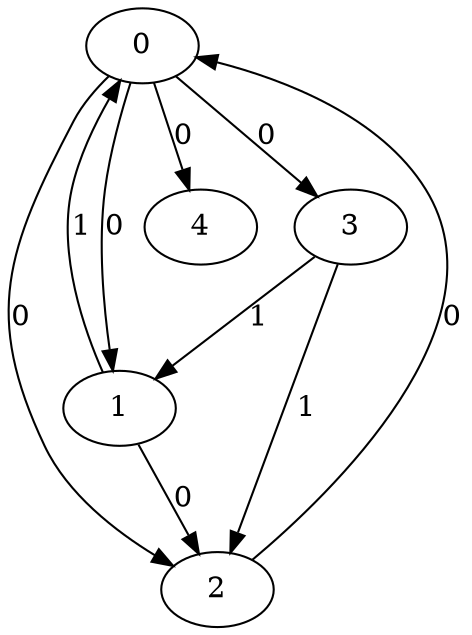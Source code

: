 // Source:1591 Canonical: -1 0 0 0 0 1 -1 0 -1 -1 0 -1 -1 -1 -1 -1 1 1 -1 -1 -1 -1 -1 -1 -1
digraph HRA_from_1591_graph_000 {
  0 -> 1 [label="0"];
  0 -> 2 [label="0"];
  0 -> 3 [label="0"];
  1 -> 0 [label="1"];
  1 -> 2 [label="0"];
  2 -> 0 [label="0"];
  3 -> 1 [label="1"];
  3 -> 2 [label="1"];
  0 -> 4 [label="0"];
}

// Source:1591 Canonical: -1 0 0 0 0 1 -1 0 -1 -1 0 -1 -1 -1 -1 -1 1 1 -1 -1 0 -1 -1 -1 -1
digraph HRA_from_1591_graph_001 {
  0 -> 1 [label="0"];
  0 -> 2 [label="0"];
  0 -> 3 [label="0"];
  1 -> 0 [label="1"];
  1 -> 2 [label="0"];
  2 -> 0 [label="0"];
  3 -> 1 [label="1"];
  3 -> 2 [label="1"];
  0 -> 4 [label="0"];
  4 -> 0 [label="0"];
}

// Source:1591 Canonical: -1 0 0 0 -1 1 -1 0 -1 0 0 -1 -1 -1 -1 -1 1 1 -1 -1 -1 -1 -1 -1 -1
digraph HRA_from_1591_graph_002 {
  0 -> 1 [label="0"];
  0 -> 2 [label="0"];
  0 -> 3 [label="0"];
  1 -> 0 [label="1"];
  1 -> 2 [label="0"];
  2 -> 0 [label="0"];
  3 -> 1 [label="1"];
  3 -> 2 [label="1"];
  1 -> 4 [label="0"];
}

// Source:1591 Canonical: -1 0 0 0 0 1 -1 0 -1 0 0 -1 -1 -1 -1 -1 1 1 -1 -1 -1 -1 -1 -1 -1
digraph HRA_from_1591_graph_003 {
  0 -> 1 [label="0"];
  0 -> 2 [label="0"];
  0 -> 3 [label="0"];
  1 -> 0 [label="1"];
  1 -> 2 [label="0"];
  2 -> 0 [label="0"];
  3 -> 1 [label="1"];
  3 -> 2 [label="1"];
  0 -> 4 [label="0"];
  1 -> 4 [label="0"];
}

// Source:1591 Canonical: -1 0 0 0 -1 1 -1 0 -1 0 0 -1 -1 -1 -1 -1 1 1 -1 -1 0 -1 -1 -1 -1
digraph HRA_from_1591_graph_004 {
  0 -> 1 [label="0"];
  0 -> 2 [label="0"];
  0 -> 3 [label="0"];
  1 -> 0 [label="1"];
  1 -> 2 [label="0"];
  2 -> 0 [label="0"];
  3 -> 1 [label="1"];
  3 -> 2 [label="1"];
  4 -> 0 [label="0"];
  1 -> 4 [label="0"];
}

// Source:1591 Canonical: -1 0 0 0 0 1 -1 0 -1 0 0 -1 -1 -1 -1 -1 1 1 -1 -1 0 -1 -1 -1 -1
digraph HRA_from_1591_graph_005 {
  0 -> 1 [label="0"];
  0 -> 2 [label="0"];
  0 -> 3 [label="0"];
  1 -> 0 [label="1"];
  1 -> 2 [label="0"];
  2 -> 0 [label="0"];
  3 -> 1 [label="1"];
  3 -> 2 [label="1"];
  0 -> 4 [label="0"];
  4 -> 0 [label="0"];
  1 -> 4 [label="0"];
}

// Source:1591 Canonical: -1 0 0 0 0 1 -1 0 -1 -1 0 -1 -1 -1 -1 -1 1 1 -1 -1 -1 0 -1 -1 -1
digraph HRA_from_1591_graph_006 {
  0 -> 1 [label="0"];
  0 -> 2 [label="0"];
  0 -> 3 [label="0"];
  1 -> 0 [label="1"];
  1 -> 2 [label="0"];
  2 -> 0 [label="0"];
  3 -> 1 [label="1"];
  3 -> 2 [label="1"];
  0 -> 4 [label="0"];
  4 -> 1 [label="0"];
}

// Source:1591 Canonical: -1 0 0 0 0 1 -1 0 -1 -1 0 -1 -1 -1 -1 -1 1 1 -1 -1 0 0 -1 -1 -1
digraph HRA_from_1591_graph_007 {
  0 -> 1 [label="0"];
  0 -> 2 [label="0"];
  0 -> 3 [label="0"];
  1 -> 0 [label="1"];
  1 -> 2 [label="0"];
  2 -> 0 [label="0"];
  3 -> 1 [label="1"];
  3 -> 2 [label="1"];
  0 -> 4 [label="0"];
  4 -> 0 [label="0"];
  4 -> 1 [label="0"];
}

// Source:1591 Canonical: -1 0 0 0 -1 1 -1 0 -1 0 0 -1 -1 -1 -1 -1 1 1 -1 -1 -1 0 -1 -1 -1
digraph HRA_from_1591_graph_008 {
  0 -> 1 [label="0"];
  0 -> 2 [label="0"];
  0 -> 3 [label="0"];
  1 -> 0 [label="1"];
  1 -> 2 [label="0"];
  2 -> 0 [label="0"];
  3 -> 1 [label="1"];
  3 -> 2 [label="1"];
  1 -> 4 [label="0"];
  4 -> 1 [label="0"];
}

// Source:1591 Canonical: -1 0 0 0 0 1 -1 0 -1 0 0 -1 -1 -1 -1 -1 1 1 -1 -1 -1 0 -1 -1 -1
digraph HRA_from_1591_graph_009 {
  0 -> 1 [label="0"];
  0 -> 2 [label="0"];
  0 -> 3 [label="0"];
  1 -> 0 [label="1"];
  1 -> 2 [label="0"];
  2 -> 0 [label="0"];
  3 -> 1 [label="1"];
  3 -> 2 [label="1"];
  0 -> 4 [label="0"];
  1 -> 4 [label="0"];
  4 -> 1 [label="0"];
}

// Source:1591 Canonical: -1 0 0 0 -1 1 -1 0 -1 0 0 -1 -1 -1 -1 -1 1 1 -1 -1 0 0 -1 -1 -1
digraph HRA_from_1591_graph_010 {
  0 -> 1 [label="0"];
  0 -> 2 [label="0"];
  0 -> 3 [label="0"];
  1 -> 0 [label="1"];
  1 -> 2 [label="0"];
  2 -> 0 [label="0"];
  3 -> 1 [label="1"];
  3 -> 2 [label="1"];
  4 -> 0 [label="0"];
  1 -> 4 [label="0"];
  4 -> 1 [label="0"];
}

// Source:1591 Canonical: -1 0 0 0 0 1 -1 0 -1 0 0 -1 -1 -1 -1 -1 1 1 -1 -1 0 0 -1 -1 -1
digraph HRA_from_1591_graph_011 {
  0 -> 1 [label="0"];
  0 -> 2 [label="0"];
  0 -> 3 [label="0"];
  1 -> 0 [label="1"];
  1 -> 2 [label="0"];
  2 -> 0 [label="0"];
  3 -> 1 [label="1"];
  3 -> 2 [label="1"];
  0 -> 4 [label="0"];
  4 -> 0 [label="0"];
  1 -> 4 [label="0"];
  4 -> 1 [label="0"];
}

// Source:1591 Canonical: -1 0 0 0 -1 1 -1 0 -1 -1 0 -1 -1 -1 0 -1 1 1 -1 -1 -1 -1 -1 -1 -1
digraph HRA_from_1591_graph_012 {
  0 -> 1 [label="0"];
  0 -> 2 [label="0"];
  0 -> 3 [label="0"];
  1 -> 0 [label="1"];
  1 -> 2 [label="0"];
  2 -> 0 [label="0"];
  3 -> 1 [label="1"];
  3 -> 2 [label="1"];
  2 -> 4 [label="0"];
}

// Source:1591 Canonical: -1 0 0 0 0 1 -1 0 -1 -1 0 -1 -1 -1 0 -1 1 1 -1 -1 -1 -1 -1 -1 -1
digraph HRA_from_1591_graph_013 {
  0 -> 1 [label="0"];
  0 -> 2 [label="0"];
  0 -> 3 [label="0"];
  1 -> 0 [label="1"];
  1 -> 2 [label="0"];
  2 -> 0 [label="0"];
  3 -> 1 [label="1"];
  3 -> 2 [label="1"];
  0 -> 4 [label="0"];
  2 -> 4 [label="0"];
}

// Source:1591 Canonical: -1 0 0 0 -1 1 -1 0 -1 -1 0 -1 -1 -1 0 -1 1 1 -1 -1 0 -1 -1 -1 -1
digraph HRA_from_1591_graph_014 {
  0 -> 1 [label="0"];
  0 -> 2 [label="0"];
  0 -> 3 [label="0"];
  1 -> 0 [label="1"];
  1 -> 2 [label="0"];
  2 -> 0 [label="0"];
  3 -> 1 [label="1"];
  3 -> 2 [label="1"];
  4 -> 0 [label="0"];
  2 -> 4 [label="0"];
}

// Source:1591 Canonical: -1 0 0 0 0 1 -1 0 -1 -1 0 -1 -1 -1 0 -1 1 1 -1 -1 0 -1 -1 -1 -1
digraph HRA_from_1591_graph_015 {
  0 -> 1 [label="0"];
  0 -> 2 [label="0"];
  0 -> 3 [label="0"];
  1 -> 0 [label="1"];
  1 -> 2 [label="0"];
  2 -> 0 [label="0"];
  3 -> 1 [label="1"];
  3 -> 2 [label="1"];
  0 -> 4 [label="0"];
  4 -> 0 [label="0"];
  2 -> 4 [label="0"];
}

// Source:1591 Canonical: -1 0 0 0 -1 1 -1 0 -1 0 0 -1 -1 -1 0 -1 1 1 -1 -1 -1 -1 -1 -1 -1
digraph HRA_from_1591_graph_016 {
  0 -> 1 [label="0"];
  0 -> 2 [label="0"];
  0 -> 3 [label="0"];
  1 -> 0 [label="1"];
  1 -> 2 [label="0"];
  2 -> 0 [label="0"];
  3 -> 1 [label="1"];
  3 -> 2 [label="1"];
  1 -> 4 [label="0"];
  2 -> 4 [label="0"];
}

// Source:1591 Canonical: -1 0 0 0 0 1 -1 0 -1 0 0 -1 -1 -1 0 -1 1 1 -1 -1 -1 -1 -1 -1 -1
digraph HRA_from_1591_graph_017 {
  0 -> 1 [label="0"];
  0 -> 2 [label="0"];
  0 -> 3 [label="0"];
  1 -> 0 [label="1"];
  1 -> 2 [label="0"];
  2 -> 0 [label="0"];
  3 -> 1 [label="1"];
  3 -> 2 [label="1"];
  0 -> 4 [label="0"];
  1 -> 4 [label="0"];
  2 -> 4 [label="0"];
}

// Source:1591 Canonical: -1 0 0 0 -1 1 -1 0 -1 0 0 -1 -1 -1 0 -1 1 1 -1 -1 0 -1 -1 -1 -1
digraph HRA_from_1591_graph_018 {
  0 -> 1 [label="0"];
  0 -> 2 [label="0"];
  0 -> 3 [label="0"];
  1 -> 0 [label="1"];
  1 -> 2 [label="0"];
  2 -> 0 [label="0"];
  3 -> 1 [label="1"];
  3 -> 2 [label="1"];
  4 -> 0 [label="0"];
  1 -> 4 [label="0"];
  2 -> 4 [label="0"];
}

// Source:1591 Canonical: -1 0 0 0 0 1 -1 0 -1 0 0 -1 -1 -1 0 -1 1 1 -1 -1 0 -1 -1 -1 -1
digraph HRA_from_1591_graph_019 {
  0 -> 1 [label="0"];
  0 -> 2 [label="0"];
  0 -> 3 [label="0"];
  1 -> 0 [label="1"];
  1 -> 2 [label="0"];
  2 -> 0 [label="0"];
  3 -> 1 [label="1"];
  3 -> 2 [label="1"];
  0 -> 4 [label="0"];
  4 -> 0 [label="0"];
  1 -> 4 [label="0"];
  2 -> 4 [label="0"];
}

// Source:1591 Canonical: -1 0 0 0 -1 1 -1 0 -1 -1 0 -1 -1 -1 0 -1 1 1 -1 -1 -1 0 -1 -1 -1
digraph HRA_from_1591_graph_020 {
  0 -> 1 [label="0"];
  0 -> 2 [label="0"];
  0 -> 3 [label="0"];
  1 -> 0 [label="1"];
  1 -> 2 [label="0"];
  2 -> 0 [label="0"];
  3 -> 1 [label="1"];
  3 -> 2 [label="1"];
  4 -> 1 [label="0"];
  2 -> 4 [label="0"];
}

// Source:1591 Canonical: -1 0 0 0 0 1 -1 0 -1 -1 0 -1 -1 -1 0 -1 1 1 -1 -1 -1 0 -1 -1 -1
digraph HRA_from_1591_graph_021 {
  0 -> 1 [label="0"];
  0 -> 2 [label="0"];
  0 -> 3 [label="0"];
  1 -> 0 [label="1"];
  1 -> 2 [label="0"];
  2 -> 0 [label="0"];
  3 -> 1 [label="1"];
  3 -> 2 [label="1"];
  0 -> 4 [label="0"];
  4 -> 1 [label="0"];
  2 -> 4 [label="0"];
}

// Source:1591 Canonical: -1 0 0 0 -1 1 -1 0 -1 -1 0 -1 -1 -1 0 -1 1 1 -1 -1 0 0 -1 -1 -1
digraph HRA_from_1591_graph_022 {
  0 -> 1 [label="0"];
  0 -> 2 [label="0"];
  0 -> 3 [label="0"];
  1 -> 0 [label="1"];
  1 -> 2 [label="0"];
  2 -> 0 [label="0"];
  3 -> 1 [label="1"];
  3 -> 2 [label="1"];
  4 -> 0 [label="0"];
  4 -> 1 [label="0"];
  2 -> 4 [label="0"];
}

// Source:1591 Canonical: -1 0 0 0 0 1 -1 0 -1 -1 0 -1 -1 -1 0 -1 1 1 -1 -1 0 0 -1 -1 -1
digraph HRA_from_1591_graph_023 {
  0 -> 1 [label="0"];
  0 -> 2 [label="0"];
  0 -> 3 [label="0"];
  1 -> 0 [label="1"];
  1 -> 2 [label="0"];
  2 -> 0 [label="0"];
  3 -> 1 [label="1"];
  3 -> 2 [label="1"];
  0 -> 4 [label="0"];
  4 -> 0 [label="0"];
  4 -> 1 [label="0"];
  2 -> 4 [label="0"];
}

// Source:1591 Canonical: -1 0 0 0 -1 1 -1 0 -1 0 0 -1 -1 -1 0 -1 1 1 -1 -1 -1 0 -1 -1 -1
digraph HRA_from_1591_graph_024 {
  0 -> 1 [label="0"];
  0 -> 2 [label="0"];
  0 -> 3 [label="0"];
  1 -> 0 [label="1"];
  1 -> 2 [label="0"];
  2 -> 0 [label="0"];
  3 -> 1 [label="1"];
  3 -> 2 [label="1"];
  1 -> 4 [label="0"];
  4 -> 1 [label="0"];
  2 -> 4 [label="0"];
}

// Source:1591 Canonical: -1 0 0 0 0 1 -1 0 -1 0 0 -1 -1 -1 0 -1 1 1 -1 -1 -1 0 -1 -1 -1
digraph HRA_from_1591_graph_025 {
  0 -> 1 [label="0"];
  0 -> 2 [label="0"];
  0 -> 3 [label="0"];
  1 -> 0 [label="1"];
  1 -> 2 [label="0"];
  2 -> 0 [label="0"];
  3 -> 1 [label="1"];
  3 -> 2 [label="1"];
  0 -> 4 [label="0"];
  1 -> 4 [label="0"];
  4 -> 1 [label="0"];
  2 -> 4 [label="0"];
}

// Source:1591 Canonical: -1 0 0 0 -1 1 -1 0 -1 0 0 -1 -1 -1 0 -1 1 1 -1 -1 0 0 -1 -1 -1
digraph HRA_from_1591_graph_026 {
  0 -> 1 [label="0"];
  0 -> 2 [label="0"];
  0 -> 3 [label="0"];
  1 -> 0 [label="1"];
  1 -> 2 [label="0"];
  2 -> 0 [label="0"];
  3 -> 1 [label="1"];
  3 -> 2 [label="1"];
  4 -> 0 [label="0"];
  1 -> 4 [label="0"];
  4 -> 1 [label="0"];
  2 -> 4 [label="0"];
}

// Source:1591 Canonical: -1 0 0 0 0 1 -1 0 -1 0 0 -1 -1 -1 0 -1 1 1 -1 -1 0 0 -1 -1 -1
digraph HRA_from_1591_graph_027 {
  0 -> 1 [label="0"];
  0 -> 2 [label="0"];
  0 -> 3 [label="0"];
  1 -> 0 [label="1"];
  1 -> 2 [label="0"];
  2 -> 0 [label="0"];
  3 -> 1 [label="1"];
  3 -> 2 [label="1"];
  0 -> 4 [label="0"];
  4 -> 0 [label="0"];
  1 -> 4 [label="0"];
  4 -> 1 [label="0"];
  2 -> 4 [label="0"];
}

// Source:1591 Canonical: -1 0 0 0 0 1 -1 0 -1 -1 0 -1 -1 -1 -1 -1 1 1 -1 -1 -1 -1 0 -1 -1
digraph HRA_from_1591_graph_028 {
  0 -> 1 [label="0"];
  0 -> 2 [label="0"];
  0 -> 3 [label="0"];
  1 -> 0 [label="1"];
  1 -> 2 [label="0"];
  2 -> 0 [label="0"];
  3 -> 1 [label="1"];
  3 -> 2 [label="1"];
  0 -> 4 [label="0"];
  4 -> 2 [label="0"];
}

// Source:1591 Canonical: -1 0 0 0 0 1 -1 0 -1 -1 0 -1 -1 -1 -1 -1 1 1 -1 -1 0 -1 0 -1 -1
digraph HRA_from_1591_graph_029 {
  0 -> 1 [label="0"];
  0 -> 2 [label="0"];
  0 -> 3 [label="0"];
  1 -> 0 [label="1"];
  1 -> 2 [label="0"];
  2 -> 0 [label="0"];
  3 -> 1 [label="1"];
  3 -> 2 [label="1"];
  0 -> 4 [label="0"];
  4 -> 0 [label="0"];
  4 -> 2 [label="0"];
}

// Source:1591 Canonical: -1 0 0 0 -1 1 -1 0 -1 0 0 -1 -1 -1 -1 -1 1 1 -1 -1 -1 -1 0 -1 -1
digraph HRA_from_1591_graph_030 {
  0 -> 1 [label="0"];
  0 -> 2 [label="0"];
  0 -> 3 [label="0"];
  1 -> 0 [label="1"];
  1 -> 2 [label="0"];
  2 -> 0 [label="0"];
  3 -> 1 [label="1"];
  3 -> 2 [label="1"];
  1 -> 4 [label="0"];
  4 -> 2 [label="0"];
}

// Source:1591 Canonical: -1 0 0 0 0 1 -1 0 -1 0 0 -1 -1 -1 -1 -1 1 1 -1 -1 -1 -1 0 -1 -1
digraph HRA_from_1591_graph_031 {
  0 -> 1 [label="0"];
  0 -> 2 [label="0"];
  0 -> 3 [label="0"];
  1 -> 0 [label="1"];
  1 -> 2 [label="0"];
  2 -> 0 [label="0"];
  3 -> 1 [label="1"];
  3 -> 2 [label="1"];
  0 -> 4 [label="0"];
  1 -> 4 [label="0"];
  4 -> 2 [label="0"];
}

// Source:1591 Canonical: -1 0 0 0 -1 1 -1 0 -1 0 0 -1 -1 -1 -1 -1 1 1 -1 -1 0 -1 0 -1 -1
digraph HRA_from_1591_graph_032 {
  0 -> 1 [label="0"];
  0 -> 2 [label="0"];
  0 -> 3 [label="0"];
  1 -> 0 [label="1"];
  1 -> 2 [label="0"];
  2 -> 0 [label="0"];
  3 -> 1 [label="1"];
  3 -> 2 [label="1"];
  4 -> 0 [label="0"];
  1 -> 4 [label="0"];
  4 -> 2 [label="0"];
}

// Source:1591 Canonical: -1 0 0 0 0 1 -1 0 -1 0 0 -1 -1 -1 -1 -1 1 1 -1 -1 0 -1 0 -1 -1
digraph HRA_from_1591_graph_033 {
  0 -> 1 [label="0"];
  0 -> 2 [label="0"];
  0 -> 3 [label="0"];
  1 -> 0 [label="1"];
  1 -> 2 [label="0"];
  2 -> 0 [label="0"];
  3 -> 1 [label="1"];
  3 -> 2 [label="1"];
  0 -> 4 [label="0"];
  4 -> 0 [label="0"];
  1 -> 4 [label="0"];
  4 -> 2 [label="0"];
}

// Source:1591 Canonical: -1 0 0 0 0 1 -1 0 -1 -1 0 -1 -1 -1 -1 -1 1 1 -1 -1 -1 0 0 -1 -1
digraph HRA_from_1591_graph_034 {
  0 -> 1 [label="0"];
  0 -> 2 [label="0"];
  0 -> 3 [label="0"];
  1 -> 0 [label="1"];
  1 -> 2 [label="0"];
  2 -> 0 [label="0"];
  3 -> 1 [label="1"];
  3 -> 2 [label="1"];
  0 -> 4 [label="0"];
  4 -> 1 [label="0"];
  4 -> 2 [label="0"];
}

// Source:1591 Canonical: -1 0 0 0 0 1 -1 0 -1 -1 0 -1 -1 -1 -1 -1 1 1 -1 -1 0 0 0 -1 -1
digraph HRA_from_1591_graph_035 {
  0 -> 1 [label="0"];
  0 -> 2 [label="0"];
  0 -> 3 [label="0"];
  1 -> 0 [label="1"];
  1 -> 2 [label="0"];
  2 -> 0 [label="0"];
  3 -> 1 [label="1"];
  3 -> 2 [label="1"];
  0 -> 4 [label="0"];
  4 -> 0 [label="0"];
  4 -> 1 [label="0"];
  4 -> 2 [label="0"];
}

// Source:1591 Canonical: -1 0 0 0 -1 1 -1 0 -1 0 0 -1 -1 -1 -1 -1 1 1 -1 -1 -1 0 0 -1 -1
digraph HRA_from_1591_graph_036 {
  0 -> 1 [label="0"];
  0 -> 2 [label="0"];
  0 -> 3 [label="0"];
  1 -> 0 [label="1"];
  1 -> 2 [label="0"];
  2 -> 0 [label="0"];
  3 -> 1 [label="1"];
  3 -> 2 [label="1"];
  1 -> 4 [label="0"];
  4 -> 1 [label="0"];
  4 -> 2 [label="0"];
}

// Source:1591 Canonical: -1 0 0 0 0 1 -1 0 -1 0 0 -1 -1 -1 -1 -1 1 1 -1 -1 -1 0 0 -1 -1
digraph HRA_from_1591_graph_037 {
  0 -> 1 [label="0"];
  0 -> 2 [label="0"];
  0 -> 3 [label="0"];
  1 -> 0 [label="1"];
  1 -> 2 [label="0"];
  2 -> 0 [label="0"];
  3 -> 1 [label="1"];
  3 -> 2 [label="1"];
  0 -> 4 [label="0"];
  1 -> 4 [label="0"];
  4 -> 1 [label="0"];
  4 -> 2 [label="0"];
}

// Source:1591 Canonical: -1 0 0 0 -1 1 -1 0 -1 0 0 -1 -1 -1 -1 -1 1 1 -1 -1 0 0 0 -1 -1
digraph HRA_from_1591_graph_038 {
  0 -> 1 [label="0"];
  0 -> 2 [label="0"];
  0 -> 3 [label="0"];
  1 -> 0 [label="1"];
  1 -> 2 [label="0"];
  2 -> 0 [label="0"];
  3 -> 1 [label="1"];
  3 -> 2 [label="1"];
  4 -> 0 [label="0"];
  1 -> 4 [label="0"];
  4 -> 1 [label="0"];
  4 -> 2 [label="0"];
}

// Source:1591 Canonical: -1 0 0 0 0 1 -1 0 -1 0 0 -1 -1 -1 -1 -1 1 1 -1 -1 0 0 0 -1 -1
digraph HRA_from_1591_graph_039 {
  0 -> 1 [label="0"];
  0 -> 2 [label="0"];
  0 -> 3 [label="0"];
  1 -> 0 [label="1"];
  1 -> 2 [label="0"];
  2 -> 0 [label="0"];
  3 -> 1 [label="1"];
  3 -> 2 [label="1"];
  0 -> 4 [label="0"];
  4 -> 0 [label="0"];
  1 -> 4 [label="0"];
  4 -> 1 [label="0"];
  4 -> 2 [label="0"];
}

// Source:1591 Canonical: -1 0 0 0 -1 1 -1 0 -1 -1 0 -1 -1 -1 0 -1 1 1 -1 -1 -1 -1 0 -1 -1
digraph HRA_from_1591_graph_040 {
  0 -> 1 [label="0"];
  0 -> 2 [label="0"];
  0 -> 3 [label="0"];
  1 -> 0 [label="1"];
  1 -> 2 [label="0"];
  2 -> 0 [label="0"];
  3 -> 1 [label="1"];
  3 -> 2 [label="1"];
  2 -> 4 [label="0"];
  4 -> 2 [label="0"];
}

// Source:1591 Canonical: -1 0 0 0 0 1 -1 0 -1 -1 0 -1 -1 -1 0 -1 1 1 -1 -1 -1 -1 0 -1 -1
digraph HRA_from_1591_graph_041 {
  0 -> 1 [label="0"];
  0 -> 2 [label="0"];
  0 -> 3 [label="0"];
  1 -> 0 [label="1"];
  1 -> 2 [label="0"];
  2 -> 0 [label="0"];
  3 -> 1 [label="1"];
  3 -> 2 [label="1"];
  0 -> 4 [label="0"];
  2 -> 4 [label="0"];
  4 -> 2 [label="0"];
}

// Source:1591 Canonical: -1 0 0 0 -1 1 -1 0 -1 -1 0 -1 -1 -1 0 -1 1 1 -1 -1 0 -1 0 -1 -1
digraph HRA_from_1591_graph_042 {
  0 -> 1 [label="0"];
  0 -> 2 [label="0"];
  0 -> 3 [label="0"];
  1 -> 0 [label="1"];
  1 -> 2 [label="0"];
  2 -> 0 [label="0"];
  3 -> 1 [label="1"];
  3 -> 2 [label="1"];
  4 -> 0 [label="0"];
  2 -> 4 [label="0"];
  4 -> 2 [label="0"];
}

// Source:1591 Canonical: -1 0 0 0 0 1 -1 0 -1 -1 0 -1 -1 -1 0 -1 1 1 -1 -1 0 -1 0 -1 -1
digraph HRA_from_1591_graph_043 {
  0 -> 1 [label="0"];
  0 -> 2 [label="0"];
  0 -> 3 [label="0"];
  1 -> 0 [label="1"];
  1 -> 2 [label="0"];
  2 -> 0 [label="0"];
  3 -> 1 [label="1"];
  3 -> 2 [label="1"];
  0 -> 4 [label="0"];
  4 -> 0 [label="0"];
  2 -> 4 [label="0"];
  4 -> 2 [label="0"];
}

// Source:1591 Canonical: -1 0 0 0 -1 1 -1 0 -1 0 0 -1 -1 -1 0 -1 1 1 -1 -1 -1 -1 0 -1 -1
digraph HRA_from_1591_graph_044 {
  0 -> 1 [label="0"];
  0 -> 2 [label="0"];
  0 -> 3 [label="0"];
  1 -> 0 [label="1"];
  1 -> 2 [label="0"];
  2 -> 0 [label="0"];
  3 -> 1 [label="1"];
  3 -> 2 [label="1"];
  1 -> 4 [label="0"];
  2 -> 4 [label="0"];
  4 -> 2 [label="0"];
}

// Source:1591 Canonical: -1 0 0 0 0 1 -1 0 -1 0 0 -1 -1 -1 0 -1 1 1 -1 -1 -1 -1 0 -1 -1
digraph HRA_from_1591_graph_045 {
  0 -> 1 [label="0"];
  0 -> 2 [label="0"];
  0 -> 3 [label="0"];
  1 -> 0 [label="1"];
  1 -> 2 [label="0"];
  2 -> 0 [label="0"];
  3 -> 1 [label="1"];
  3 -> 2 [label="1"];
  0 -> 4 [label="0"];
  1 -> 4 [label="0"];
  2 -> 4 [label="0"];
  4 -> 2 [label="0"];
}

// Source:1591 Canonical: -1 0 0 0 -1 1 -1 0 -1 0 0 -1 -1 -1 0 -1 1 1 -1 -1 0 -1 0 -1 -1
digraph HRA_from_1591_graph_046 {
  0 -> 1 [label="0"];
  0 -> 2 [label="0"];
  0 -> 3 [label="0"];
  1 -> 0 [label="1"];
  1 -> 2 [label="0"];
  2 -> 0 [label="0"];
  3 -> 1 [label="1"];
  3 -> 2 [label="1"];
  4 -> 0 [label="0"];
  1 -> 4 [label="0"];
  2 -> 4 [label="0"];
  4 -> 2 [label="0"];
}

// Source:1591 Canonical: -1 0 0 0 0 1 -1 0 -1 0 0 -1 -1 -1 0 -1 1 1 -1 -1 0 -1 0 -1 -1
digraph HRA_from_1591_graph_047 {
  0 -> 1 [label="0"];
  0 -> 2 [label="0"];
  0 -> 3 [label="0"];
  1 -> 0 [label="1"];
  1 -> 2 [label="0"];
  2 -> 0 [label="0"];
  3 -> 1 [label="1"];
  3 -> 2 [label="1"];
  0 -> 4 [label="0"];
  4 -> 0 [label="0"];
  1 -> 4 [label="0"];
  2 -> 4 [label="0"];
  4 -> 2 [label="0"];
}

// Source:1591 Canonical: -1 0 0 0 -1 1 -1 0 -1 -1 0 -1 -1 -1 0 -1 1 1 -1 -1 -1 0 0 -1 -1
digraph HRA_from_1591_graph_048 {
  0 -> 1 [label="0"];
  0 -> 2 [label="0"];
  0 -> 3 [label="0"];
  1 -> 0 [label="1"];
  1 -> 2 [label="0"];
  2 -> 0 [label="0"];
  3 -> 1 [label="1"];
  3 -> 2 [label="1"];
  4 -> 1 [label="0"];
  2 -> 4 [label="0"];
  4 -> 2 [label="0"];
}

// Source:1591 Canonical: -1 0 0 0 0 1 -1 0 -1 -1 0 -1 -1 -1 0 -1 1 1 -1 -1 -1 0 0 -1 -1
digraph HRA_from_1591_graph_049 {
  0 -> 1 [label="0"];
  0 -> 2 [label="0"];
  0 -> 3 [label="0"];
  1 -> 0 [label="1"];
  1 -> 2 [label="0"];
  2 -> 0 [label="0"];
  3 -> 1 [label="1"];
  3 -> 2 [label="1"];
  0 -> 4 [label="0"];
  4 -> 1 [label="0"];
  2 -> 4 [label="0"];
  4 -> 2 [label="0"];
}

// Source:1591 Canonical: -1 0 0 0 -1 1 -1 0 -1 -1 0 -1 -1 -1 0 -1 1 1 -1 -1 0 0 0 -1 -1
digraph HRA_from_1591_graph_050 {
  0 -> 1 [label="0"];
  0 -> 2 [label="0"];
  0 -> 3 [label="0"];
  1 -> 0 [label="1"];
  1 -> 2 [label="0"];
  2 -> 0 [label="0"];
  3 -> 1 [label="1"];
  3 -> 2 [label="1"];
  4 -> 0 [label="0"];
  4 -> 1 [label="0"];
  2 -> 4 [label="0"];
  4 -> 2 [label="0"];
}

// Source:1591 Canonical: -1 0 0 0 0 1 -1 0 -1 -1 0 -1 -1 -1 0 -1 1 1 -1 -1 0 0 0 -1 -1
digraph HRA_from_1591_graph_051 {
  0 -> 1 [label="0"];
  0 -> 2 [label="0"];
  0 -> 3 [label="0"];
  1 -> 0 [label="1"];
  1 -> 2 [label="0"];
  2 -> 0 [label="0"];
  3 -> 1 [label="1"];
  3 -> 2 [label="1"];
  0 -> 4 [label="0"];
  4 -> 0 [label="0"];
  4 -> 1 [label="0"];
  2 -> 4 [label="0"];
  4 -> 2 [label="0"];
}

// Source:1591 Canonical: -1 0 0 0 -1 1 -1 0 -1 0 0 -1 -1 -1 0 -1 1 1 -1 -1 -1 0 0 -1 -1
digraph HRA_from_1591_graph_052 {
  0 -> 1 [label="0"];
  0 -> 2 [label="0"];
  0 -> 3 [label="0"];
  1 -> 0 [label="1"];
  1 -> 2 [label="0"];
  2 -> 0 [label="0"];
  3 -> 1 [label="1"];
  3 -> 2 [label="1"];
  1 -> 4 [label="0"];
  4 -> 1 [label="0"];
  2 -> 4 [label="0"];
  4 -> 2 [label="0"];
}

// Source:1591 Canonical: -1 0 0 0 0 1 -1 0 -1 0 0 -1 -1 -1 0 -1 1 1 -1 -1 -1 0 0 -1 -1
digraph HRA_from_1591_graph_053 {
  0 -> 1 [label="0"];
  0 -> 2 [label="0"];
  0 -> 3 [label="0"];
  1 -> 0 [label="1"];
  1 -> 2 [label="0"];
  2 -> 0 [label="0"];
  3 -> 1 [label="1"];
  3 -> 2 [label="1"];
  0 -> 4 [label="0"];
  1 -> 4 [label="0"];
  4 -> 1 [label="0"];
  2 -> 4 [label="0"];
  4 -> 2 [label="0"];
}

// Source:1591 Canonical: -1 0 0 0 -1 1 -1 0 -1 0 0 -1 -1 -1 0 -1 1 1 -1 -1 0 0 0 -1 -1
digraph HRA_from_1591_graph_054 {
  0 -> 1 [label="0"];
  0 -> 2 [label="0"];
  0 -> 3 [label="0"];
  1 -> 0 [label="1"];
  1 -> 2 [label="0"];
  2 -> 0 [label="0"];
  3 -> 1 [label="1"];
  3 -> 2 [label="1"];
  4 -> 0 [label="0"];
  1 -> 4 [label="0"];
  4 -> 1 [label="0"];
  2 -> 4 [label="0"];
  4 -> 2 [label="0"];
}

// Source:1591 Canonical: -1 0 0 0 0 1 -1 0 -1 0 0 -1 -1 -1 0 -1 1 1 -1 -1 0 0 0 -1 -1
digraph HRA_from_1591_graph_055 {
  0 -> 1 [label="0"];
  0 -> 2 [label="0"];
  0 -> 3 [label="0"];
  1 -> 0 [label="1"];
  1 -> 2 [label="0"];
  2 -> 0 [label="0"];
  3 -> 1 [label="1"];
  3 -> 2 [label="1"];
  0 -> 4 [label="0"];
  4 -> 0 [label="0"];
  1 -> 4 [label="0"];
  4 -> 1 [label="0"];
  2 -> 4 [label="0"];
  4 -> 2 [label="0"];
}

// Source:1591 Canonical: -1 0 0 0 -1 1 -1 0 -1 -1 0 -1 -1 -1 -1 -1 1 1 -1 0 -1 -1 -1 -1 -1
digraph HRA_from_1591_graph_056 {
  0 -> 1 [label="0"];
  0 -> 2 [label="0"];
  0 -> 3 [label="0"];
  1 -> 0 [label="1"];
  1 -> 2 [label="0"];
  2 -> 0 [label="0"];
  3 -> 1 [label="1"];
  3 -> 2 [label="1"];
  3 -> 4 [label="0"];
}

// Source:1591 Canonical: -1 0 0 0 0 1 -1 0 -1 -1 0 -1 -1 -1 -1 -1 1 1 -1 0 -1 -1 -1 -1 -1
digraph HRA_from_1591_graph_057 {
  0 -> 1 [label="0"];
  0 -> 2 [label="0"];
  0 -> 3 [label="0"];
  1 -> 0 [label="1"];
  1 -> 2 [label="0"];
  2 -> 0 [label="0"];
  3 -> 1 [label="1"];
  3 -> 2 [label="1"];
  0 -> 4 [label="0"];
  3 -> 4 [label="0"];
}

// Source:1591 Canonical: -1 0 0 0 -1 1 -1 0 -1 -1 0 -1 -1 -1 -1 -1 1 1 -1 0 0 -1 -1 -1 -1
digraph HRA_from_1591_graph_058 {
  0 -> 1 [label="0"];
  0 -> 2 [label="0"];
  0 -> 3 [label="0"];
  1 -> 0 [label="1"];
  1 -> 2 [label="0"];
  2 -> 0 [label="0"];
  3 -> 1 [label="1"];
  3 -> 2 [label="1"];
  4 -> 0 [label="0"];
  3 -> 4 [label="0"];
}

// Source:1591 Canonical: -1 0 0 0 0 1 -1 0 -1 -1 0 -1 -1 -1 -1 -1 1 1 -1 0 0 -1 -1 -1 -1
digraph HRA_from_1591_graph_059 {
  0 -> 1 [label="0"];
  0 -> 2 [label="0"];
  0 -> 3 [label="0"];
  1 -> 0 [label="1"];
  1 -> 2 [label="0"];
  2 -> 0 [label="0"];
  3 -> 1 [label="1"];
  3 -> 2 [label="1"];
  0 -> 4 [label="0"];
  4 -> 0 [label="0"];
  3 -> 4 [label="0"];
}

// Source:1591 Canonical: -1 0 0 0 -1 1 -1 0 -1 0 0 -1 -1 -1 -1 -1 1 1 -1 0 -1 -1 -1 -1 -1
digraph HRA_from_1591_graph_060 {
  0 -> 1 [label="0"];
  0 -> 2 [label="0"];
  0 -> 3 [label="0"];
  1 -> 0 [label="1"];
  1 -> 2 [label="0"];
  2 -> 0 [label="0"];
  3 -> 1 [label="1"];
  3 -> 2 [label="1"];
  1 -> 4 [label="0"];
  3 -> 4 [label="0"];
}

// Source:1591 Canonical: -1 0 0 0 0 1 -1 0 -1 0 0 -1 -1 -1 -1 -1 1 1 -1 0 -1 -1 -1 -1 -1
digraph HRA_from_1591_graph_061 {
  0 -> 1 [label="0"];
  0 -> 2 [label="0"];
  0 -> 3 [label="0"];
  1 -> 0 [label="1"];
  1 -> 2 [label="0"];
  2 -> 0 [label="0"];
  3 -> 1 [label="1"];
  3 -> 2 [label="1"];
  0 -> 4 [label="0"];
  1 -> 4 [label="0"];
  3 -> 4 [label="0"];
}

// Source:1591 Canonical: -1 0 0 0 -1 1 -1 0 -1 0 0 -1 -1 -1 -1 -1 1 1 -1 0 0 -1 -1 -1 -1
digraph HRA_from_1591_graph_062 {
  0 -> 1 [label="0"];
  0 -> 2 [label="0"];
  0 -> 3 [label="0"];
  1 -> 0 [label="1"];
  1 -> 2 [label="0"];
  2 -> 0 [label="0"];
  3 -> 1 [label="1"];
  3 -> 2 [label="1"];
  4 -> 0 [label="0"];
  1 -> 4 [label="0"];
  3 -> 4 [label="0"];
}

// Source:1591 Canonical: -1 0 0 0 0 1 -1 0 -1 0 0 -1 -1 -1 -1 -1 1 1 -1 0 0 -1 -1 -1 -1
digraph HRA_from_1591_graph_063 {
  0 -> 1 [label="0"];
  0 -> 2 [label="0"];
  0 -> 3 [label="0"];
  1 -> 0 [label="1"];
  1 -> 2 [label="0"];
  2 -> 0 [label="0"];
  3 -> 1 [label="1"];
  3 -> 2 [label="1"];
  0 -> 4 [label="0"];
  4 -> 0 [label="0"];
  1 -> 4 [label="0"];
  3 -> 4 [label="0"];
}

// Source:1591 Canonical: -1 0 0 0 -1 1 -1 0 -1 -1 0 -1 -1 -1 -1 -1 1 1 -1 0 -1 0 -1 -1 -1
digraph HRA_from_1591_graph_064 {
  0 -> 1 [label="0"];
  0 -> 2 [label="0"];
  0 -> 3 [label="0"];
  1 -> 0 [label="1"];
  1 -> 2 [label="0"];
  2 -> 0 [label="0"];
  3 -> 1 [label="1"];
  3 -> 2 [label="1"];
  4 -> 1 [label="0"];
  3 -> 4 [label="0"];
}

// Source:1591 Canonical: -1 0 0 0 0 1 -1 0 -1 -1 0 -1 -1 -1 -1 -1 1 1 -1 0 -1 0 -1 -1 -1
digraph HRA_from_1591_graph_065 {
  0 -> 1 [label="0"];
  0 -> 2 [label="0"];
  0 -> 3 [label="0"];
  1 -> 0 [label="1"];
  1 -> 2 [label="0"];
  2 -> 0 [label="0"];
  3 -> 1 [label="1"];
  3 -> 2 [label="1"];
  0 -> 4 [label="0"];
  4 -> 1 [label="0"];
  3 -> 4 [label="0"];
}

// Source:1591 Canonical: -1 0 0 0 -1 1 -1 0 -1 -1 0 -1 -1 -1 -1 -1 1 1 -1 0 0 0 -1 -1 -1
digraph HRA_from_1591_graph_066 {
  0 -> 1 [label="0"];
  0 -> 2 [label="0"];
  0 -> 3 [label="0"];
  1 -> 0 [label="1"];
  1 -> 2 [label="0"];
  2 -> 0 [label="0"];
  3 -> 1 [label="1"];
  3 -> 2 [label="1"];
  4 -> 0 [label="0"];
  4 -> 1 [label="0"];
  3 -> 4 [label="0"];
}

// Source:1591 Canonical: -1 0 0 0 0 1 -1 0 -1 -1 0 -1 -1 -1 -1 -1 1 1 -1 0 0 0 -1 -1 -1
digraph HRA_from_1591_graph_067 {
  0 -> 1 [label="0"];
  0 -> 2 [label="0"];
  0 -> 3 [label="0"];
  1 -> 0 [label="1"];
  1 -> 2 [label="0"];
  2 -> 0 [label="0"];
  3 -> 1 [label="1"];
  3 -> 2 [label="1"];
  0 -> 4 [label="0"];
  4 -> 0 [label="0"];
  4 -> 1 [label="0"];
  3 -> 4 [label="0"];
}

// Source:1591 Canonical: -1 0 0 0 -1 1 -1 0 -1 0 0 -1 -1 -1 -1 -1 1 1 -1 0 -1 0 -1 -1 -1
digraph HRA_from_1591_graph_068 {
  0 -> 1 [label="0"];
  0 -> 2 [label="0"];
  0 -> 3 [label="0"];
  1 -> 0 [label="1"];
  1 -> 2 [label="0"];
  2 -> 0 [label="0"];
  3 -> 1 [label="1"];
  3 -> 2 [label="1"];
  1 -> 4 [label="0"];
  4 -> 1 [label="0"];
  3 -> 4 [label="0"];
}

// Source:1591 Canonical: -1 0 0 0 0 1 -1 0 -1 0 0 -1 -1 -1 -1 -1 1 1 -1 0 -1 0 -1 -1 -1
digraph HRA_from_1591_graph_069 {
  0 -> 1 [label="0"];
  0 -> 2 [label="0"];
  0 -> 3 [label="0"];
  1 -> 0 [label="1"];
  1 -> 2 [label="0"];
  2 -> 0 [label="0"];
  3 -> 1 [label="1"];
  3 -> 2 [label="1"];
  0 -> 4 [label="0"];
  1 -> 4 [label="0"];
  4 -> 1 [label="0"];
  3 -> 4 [label="0"];
}

// Source:1591 Canonical: -1 0 0 0 -1 1 -1 0 -1 0 0 -1 -1 -1 -1 -1 1 1 -1 0 0 0 -1 -1 -1
digraph HRA_from_1591_graph_070 {
  0 -> 1 [label="0"];
  0 -> 2 [label="0"];
  0 -> 3 [label="0"];
  1 -> 0 [label="1"];
  1 -> 2 [label="0"];
  2 -> 0 [label="0"];
  3 -> 1 [label="1"];
  3 -> 2 [label="1"];
  4 -> 0 [label="0"];
  1 -> 4 [label="0"];
  4 -> 1 [label="0"];
  3 -> 4 [label="0"];
}

// Source:1591 Canonical: -1 0 0 0 0 1 -1 0 -1 0 0 -1 -1 -1 -1 -1 1 1 -1 0 0 0 -1 -1 -1
digraph HRA_from_1591_graph_071 {
  0 -> 1 [label="0"];
  0 -> 2 [label="0"];
  0 -> 3 [label="0"];
  1 -> 0 [label="1"];
  1 -> 2 [label="0"];
  2 -> 0 [label="0"];
  3 -> 1 [label="1"];
  3 -> 2 [label="1"];
  0 -> 4 [label="0"];
  4 -> 0 [label="0"];
  1 -> 4 [label="0"];
  4 -> 1 [label="0"];
  3 -> 4 [label="0"];
}

// Source:1591 Canonical: -1 0 0 0 -1 1 -1 0 -1 -1 0 -1 -1 -1 0 -1 1 1 -1 0 -1 -1 -1 -1 -1
digraph HRA_from_1591_graph_072 {
  0 -> 1 [label="0"];
  0 -> 2 [label="0"];
  0 -> 3 [label="0"];
  1 -> 0 [label="1"];
  1 -> 2 [label="0"];
  2 -> 0 [label="0"];
  3 -> 1 [label="1"];
  3 -> 2 [label="1"];
  2 -> 4 [label="0"];
  3 -> 4 [label="0"];
}

// Source:1591 Canonical: -1 0 0 0 0 1 -1 0 -1 -1 0 -1 -1 -1 0 -1 1 1 -1 0 -1 -1 -1 -1 -1
digraph HRA_from_1591_graph_073 {
  0 -> 1 [label="0"];
  0 -> 2 [label="0"];
  0 -> 3 [label="0"];
  1 -> 0 [label="1"];
  1 -> 2 [label="0"];
  2 -> 0 [label="0"];
  3 -> 1 [label="1"];
  3 -> 2 [label="1"];
  0 -> 4 [label="0"];
  2 -> 4 [label="0"];
  3 -> 4 [label="0"];
}

// Source:1591 Canonical: -1 0 0 0 -1 1 -1 0 -1 -1 0 -1 -1 -1 0 -1 1 1 -1 0 0 -1 -1 -1 -1
digraph HRA_from_1591_graph_074 {
  0 -> 1 [label="0"];
  0 -> 2 [label="0"];
  0 -> 3 [label="0"];
  1 -> 0 [label="1"];
  1 -> 2 [label="0"];
  2 -> 0 [label="0"];
  3 -> 1 [label="1"];
  3 -> 2 [label="1"];
  4 -> 0 [label="0"];
  2 -> 4 [label="0"];
  3 -> 4 [label="0"];
}

// Source:1591 Canonical: -1 0 0 0 0 1 -1 0 -1 -1 0 -1 -1 -1 0 -1 1 1 -1 0 0 -1 -1 -1 -1
digraph HRA_from_1591_graph_075 {
  0 -> 1 [label="0"];
  0 -> 2 [label="0"];
  0 -> 3 [label="0"];
  1 -> 0 [label="1"];
  1 -> 2 [label="0"];
  2 -> 0 [label="0"];
  3 -> 1 [label="1"];
  3 -> 2 [label="1"];
  0 -> 4 [label="0"];
  4 -> 0 [label="0"];
  2 -> 4 [label="0"];
  3 -> 4 [label="0"];
}

// Source:1591 Canonical: -1 0 0 0 -1 1 -1 0 -1 0 0 -1 -1 -1 0 -1 1 1 -1 0 -1 -1 -1 -1 -1
digraph HRA_from_1591_graph_076 {
  0 -> 1 [label="0"];
  0 -> 2 [label="0"];
  0 -> 3 [label="0"];
  1 -> 0 [label="1"];
  1 -> 2 [label="0"];
  2 -> 0 [label="0"];
  3 -> 1 [label="1"];
  3 -> 2 [label="1"];
  1 -> 4 [label="0"];
  2 -> 4 [label="0"];
  3 -> 4 [label="0"];
}

// Source:1591 Canonical: -1 0 0 0 0 1 -1 0 -1 0 0 -1 -1 -1 0 -1 1 1 -1 0 -1 -1 -1 -1 -1
digraph HRA_from_1591_graph_077 {
  0 -> 1 [label="0"];
  0 -> 2 [label="0"];
  0 -> 3 [label="0"];
  1 -> 0 [label="1"];
  1 -> 2 [label="0"];
  2 -> 0 [label="0"];
  3 -> 1 [label="1"];
  3 -> 2 [label="1"];
  0 -> 4 [label="0"];
  1 -> 4 [label="0"];
  2 -> 4 [label="0"];
  3 -> 4 [label="0"];
}

// Source:1591 Canonical: -1 0 0 0 -1 1 -1 0 -1 0 0 -1 -1 -1 0 -1 1 1 -1 0 0 -1 -1 -1 -1
digraph HRA_from_1591_graph_078 {
  0 -> 1 [label="0"];
  0 -> 2 [label="0"];
  0 -> 3 [label="0"];
  1 -> 0 [label="1"];
  1 -> 2 [label="0"];
  2 -> 0 [label="0"];
  3 -> 1 [label="1"];
  3 -> 2 [label="1"];
  4 -> 0 [label="0"];
  1 -> 4 [label="0"];
  2 -> 4 [label="0"];
  3 -> 4 [label="0"];
}

// Source:1591 Canonical: -1 0 0 0 0 1 -1 0 -1 0 0 -1 -1 -1 0 -1 1 1 -1 0 0 -1 -1 -1 -1
digraph HRA_from_1591_graph_079 {
  0 -> 1 [label="0"];
  0 -> 2 [label="0"];
  0 -> 3 [label="0"];
  1 -> 0 [label="1"];
  1 -> 2 [label="0"];
  2 -> 0 [label="0"];
  3 -> 1 [label="1"];
  3 -> 2 [label="1"];
  0 -> 4 [label="0"];
  4 -> 0 [label="0"];
  1 -> 4 [label="0"];
  2 -> 4 [label="0"];
  3 -> 4 [label="0"];
}

// Source:1591 Canonical: -1 0 0 0 -1 1 -1 0 -1 -1 0 -1 -1 -1 0 -1 1 1 -1 0 -1 0 -1 -1 -1
digraph HRA_from_1591_graph_080 {
  0 -> 1 [label="0"];
  0 -> 2 [label="0"];
  0 -> 3 [label="0"];
  1 -> 0 [label="1"];
  1 -> 2 [label="0"];
  2 -> 0 [label="0"];
  3 -> 1 [label="1"];
  3 -> 2 [label="1"];
  4 -> 1 [label="0"];
  2 -> 4 [label="0"];
  3 -> 4 [label="0"];
}

// Source:1591 Canonical: -1 0 0 0 0 1 -1 0 -1 -1 0 -1 -1 -1 0 -1 1 1 -1 0 -1 0 -1 -1 -1
digraph HRA_from_1591_graph_081 {
  0 -> 1 [label="0"];
  0 -> 2 [label="0"];
  0 -> 3 [label="0"];
  1 -> 0 [label="1"];
  1 -> 2 [label="0"];
  2 -> 0 [label="0"];
  3 -> 1 [label="1"];
  3 -> 2 [label="1"];
  0 -> 4 [label="0"];
  4 -> 1 [label="0"];
  2 -> 4 [label="0"];
  3 -> 4 [label="0"];
}

// Source:1591 Canonical: -1 0 0 0 -1 1 -1 0 -1 -1 0 -1 -1 -1 0 -1 1 1 -1 0 0 0 -1 -1 -1
digraph HRA_from_1591_graph_082 {
  0 -> 1 [label="0"];
  0 -> 2 [label="0"];
  0 -> 3 [label="0"];
  1 -> 0 [label="1"];
  1 -> 2 [label="0"];
  2 -> 0 [label="0"];
  3 -> 1 [label="1"];
  3 -> 2 [label="1"];
  4 -> 0 [label="0"];
  4 -> 1 [label="0"];
  2 -> 4 [label="0"];
  3 -> 4 [label="0"];
}

// Source:1591 Canonical: -1 0 0 0 0 1 -1 0 -1 -1 0 -1 -1 -1 0 -1 1 1 -1 0 0 0 -1 -1 -1
digraph HRA_from_1591_graph_083 {
  0 -> 1 [label="0"];
  0 -> 2 [label="0"];
  0 -> 3 [label="0"];
  1 -> 0 [label="1"];
  1 -> 2 [label="0"];
  2 -> 0 [label="0"];
  3 -> 1 [label="1"];
  3 -> 2 [label="1"];
  0 -> 4 [label="0"];
  4 -> 0 [label="0"];
  4 -> 1 [label="0"];
  2 -> 4 [label="0"];
  3 -> 4 [label="0"];
}

// Source:1591 Canonical: -1 0 0 0 -1 1 -1 0 -1 0 0 -1 -1 -1 0 -1 1 1 -1 0 -1 0 -1 -1 -1
digraph HRA_from_1591_graph_084 {
  0 -> 1 [label="0"];
  0 -> 2 [label="0"];
  0 -> 3 [label="0"];
  1 -> 0 [label="1"];
  1 -> 2 [label="0"];
  2 -> 0 [label="0"];
  3 -> 1 [label="1"];
  3 -> 2 [label="1"];
  1 -> 4 [label="0"];
  4 -> 1 [label="0"];
  2 -> 4 [label="0"];
  3 -> 4 [label="0"];
}

// Source:1591 Canonical: -1 0 0 0 0 1 -1 0 -1 0 0 -1 -1 -1 0 -1 1 1 -1 0 -1 0 -1 -1 -1
digraph HRA_from_1591_graph_085 {
  0 -> 1 [label="0"];
  0 -> 2 [label="0"];
  0 -> 3 [label="0"];
  1 -> 0 [label="1"];
  1 -> 2 [label="0"];
  2 -> 0 [label="0"];
  3 -> 1 [label="1"];
  3 -> 2 [label="1"];
  0 -> 4 [label="0"];
  1 -> 4 [label="0"];
  4 -> 1 [label="0"];
  2 -> 4 [label="0"];
  3 -> 4 [label="0"];
}

// Source:1591 Canonical: -1 0 0 0 -1 1 -1 0 -1 0 0 -1 -1 -1 0 -1 1 1 -1 0 0 0 -1 -1 -1
digraph HRA_from_1591_graph_086 {
  0 -> 1 [label="0"];
  0 -> 2 [label="0"];
  0 -> 3 [label="0"];
  1 -> 0 [label="1"];
  1 -> 2 [label="0"];
  2 -> 0 [label="0"];
  3 -> 1 [label="1"];
  3 -> 2 [label="1"];
  4 -> 0 [label="0"];
  1 -> 4 [label="0"];
  4 -> 1 [label="0"];
  2 -> 4 [label="0"];
  3 -> 4 [label="0"];
}

// Source:1591 Canonical: -1 0 0 0 0 1 -1 0 -1 0 0 -1 -1 -1 0 -1 1 1 -1 0 0 0 -1 -1 -1
digraph HRA_from_1591_graph_087 {
  0 -> 1 [label="0"];
  0 -> 2 [label="0"];
  0 -> 3 [label="0"];
  1 -> 0 [label="1"];
  1 -> 2 [label="0"];
  2 -> 0 [label="0"];
  3 -> 1 [label="1"];
  3 -> 2 [label="1"];
  0 -> 4 [label="0"];
  4 -> 0 [label="0"];
  1 -> 4 [label="0"];
  4 -> 1 [label="0"];
  2 -> 4 [label="0"];
  3 -> 4 [label="0"];
}

// Source:1591 Canonical: -1 0 0 0 -1 1 -1 0 -1 -1 0 -1 -1 -1 -1 -1 1 1 -1 0 -1 -1 0 -1 -1
digraph HRA_from_1591_graph_088 {
  0 -> 1 [label="0"];
  0 -> 2 [label="0"];
  0 -> 3 [label="0"];
  1 -> 0 [label="1"];
  1 -> 2 [label="0"];
  2 -> 0 [label="0"];
  3 -> 1 [label="1"];
  3 -> 2 [label="1"];
  4 -> 2 [label="0"];
  3 -> 4 [label="0"];
}

// Source:1591 Canonical: -1 0 0 0 0 1 -1 0 -1 -1 0 -1 -1 -1 -1 -1 1 1 -1 0 -1 -1 0 -1 -1
digraph HRA_from_1591_graph_089 {
  0 -> 1 [label="0"];
  0 -> 2 [label="0"];
  0 -> 3 [label="0"];
  1 -> 0 [label="1"];
  1 -> 2 [label="0"];
  2 -> 0 [label="0"];
  3 -> 1 [label="1"];
  3 -> 2 [label="1"];
  0 -> 4 [label="0"];
  4 -> 2 [label="0"];
  3 -> 4 [label="0"];
}

// Source:1591 Canonical: -1 0 0 0 -1 1 -1 0 -1 -1 0 -1 -1 -1 -1 -1 1 1 -1 0 0 -1 0 -1 -1
digraph HRA_from_1591_graph_090 {
  0 -> 1 [label="0"];
  0 -> 2 [label="0"];
  0 -> 3 [label="0"];
  1 -> 0 [label="1"];
  1 -> 2 [label="0"];
  2 -> 0 [label="0"];
  3 -> 1 [label="1"];
  3 -> 2 [label="1"];
  4 -> 0 [label="0"];
  4 -> 2 [label="0"];
  3 -> 4 [label="0"];
}

// Source:1591 Canonical: -1 0 0 0 0 1 -1 0 -1 -1 0 -1 -1 -1 -1 -1 1 1 -1 0 0 -1 0 -1 -1
digraph HRA_from_1591_graph_091 {
  0 -> 1 [label="0"];
  0 -> 2 [label="0"];
  0 -> 3 [label="0"];
  1 -> 0 [label="1"];
  1 -> 2 [label="0"];
  2 -> 0 [label="0"];
  3 -> 1 [label="1"];
  3 -> 2 [label="1"];
  0 -> 4 [label="0"];
  4 -> 0 [label="0"];
  4 -> 2 [label="0"];
  3 -> 4 [label="0"];
}

// Source:1591 Canonical: -1 0 0 0 -1 1 -1 0 -1 0 0 -1 -1 -1 -1 -1 1 1 -1 0 -1 -1 0 -1 -1
digraph HRA_from_1591_graph_092 {
  0 -> 1 [label="0"];
  0 -> 2 [label="0"];
  0 -> 3 [label="0"];
  1 -> 0 [label="1"];
  1 -> 2 [label="0"];
  2 -> 0 [label="0"];
  3 -> 1 [label="1"];
  3 -> 2 [label="1"];
  1 -> 4 [label="0"];
  4 -> 2 [label="0"];
  3 -> 4 [label="0"];
}

// Source:1591 Canonical: -1 0 0 0 0 1 -1 0 -1 0 0 -1 -1 -1 -1 -1 1 1 -1 0 -1 -1 0 -1 -1
digraph HRA_from_1591_graph_093 {
  0 -> 1 [label="0"];
  0 -> 2 [label="0"];
  0 -> 3 [label="0"];
  1 -> 0 [label="1"];
  1 -> 2 [label="0"];
  2 -> 0 [label="0"];
  3 -> 1 [label="1"];
  3 -> 2 [label="1"];
  0 -> 4 [label="0"];
  1 -> 4 [label="0"];
  4 -> 2 [label="0"];
  3 -> 4 [label="0"];
}

// Source:1591 Canonical: -1 0 0 0 -1 1 -1 0 -1 0 0 -1 -1 -1 -1 -1 1 1 -1 0 0 -1 0 -1 -1
digraph HRA_from_1591_graph_094 {
  0 -> 1 [label="0"];
  0 -> 2 [label="0"];
  0 -> 3 [label="0"];
  1 -> 0 [label="1"];
  1 -> 2 [label="0"];
  2 -> 0 [label="0"];
  3 -> 1 [label="1"];
  3 -> 2 [label="1"];
  4 -> 0 [label="0"];
  1 -> 4 [label="0"];
  4 -> 2 [label="0"];
  3 -> 4 [label="0"];
}

// Source:1591 Canonical: -1 0 0 0 0 1 -1 0 -1 0 0 -1 -1 -1 -1 -1 1 1 -1 0 0 -1 0 -1 -1
digraph HRA_from_1591_graph_095 {
  0 -> 1 [label="0"];
  0 -> 2 [label="0"];
  0 -> 3 [label="0"];
  1 -> 0 [label="1"];
  1 -> 2 [label="0"];
  2 -> 0 [label="0"];
  3 -> 1 [label="1"];
  3 -> 2 [label="1"];
  0 -> 4 [label="0"];
  4 -> 0 [label="0"];
  1 -> 4 [label="0"];
  4 -> 2 [label="0"];
  3 -> 4 [label="0"];
}

// Source:1591 Canonical: -1 0 0 0 -1 1 -1 0 -1 -1 0 -1 -1 -1 -1 -1 1 1 -1 0 -1 0 0 -1 -1
digraph HRA_from_1591_graph_096 {
  0 -> 1 [label="0"];
  0 -> 2 [label="0"];
  0 -> 3 [label="0"];
  1 -> 0 [label="1"];
  1 -> 2 [label="0"];
  2 -> 0 [label="0"];
  3 -> 1 [label="1"];
  3 -> 2 [label="1"];
  4 -> 1 [label="0"];
  4 -> 2 [label="0"];
  3 -> 4 [label="0"];
}

// Source:1591 Canonical: -1 0 0 0 0 1 -1 0 -1 -1 0 -1 -1 -1 -1 -1 1 1 -1 0 -1 0 0 -1 -1
digraph HRA_from_1591_graph_097 {
  0 -> 1 [label="0"];
  0 -> 2 [label="0"];
  0 -> 3 [label="0"];
  1 -> 0 [label="1"];
  1 -> 2 [label="0"];
  2 -> 0 [label="0"];
  3 -> 1 [label="1"];
  3 -> 2 [label="1"];
  0 -> 4 [label="0"];
  4 -> 1 [label="0"];
  4 -> 2 [label="0"];
  3 -> 4 [label="0"];
}

// Source:1591 Canonical: -1 0 0 0 -1 1 -1 0 -1 -1 0 -1 -1 -1 -1 -1 1 1 -1 0 0 0 0 -1 -1
digraph HRA_from_1591_graph_098 {
  0 -> 1 [label="0"];
  0 -> 2 [label="0"];
  0 -> 3 [label="0"];
  1 -> 0 [label="1"];
  1 -> 2 [label="0"];
  2 -> 0 [label="0"];
  3 -> 1 [label="1"];
  3 -> 2 [label="1"];
  4 -> 0 [label="0"];
  4 -> 1 [label="0"];
  4 -> 2 [label="0"];
  3 -> 4 [label="0"];
}

// Source:1591 Canonical: -1 0 0 0 0 1 -1 0 -1 -1 0 -1 -1 -1 -1 -1 1 1 -1 0 0 0 0 -1 -1
digraph HRA_from_1591_graph_099 {
  0 -> 1 [label="0"];
  0 -> 2 [label="0"];
  0 -> 3 [label="0"];
  1 -> 0 [label="1"];
  1 -> 2 [label="0"];
  2 -> 0 [label="0"];
  3 -> 1 [label="1"];
  3 -> 2 [label="1"];
  0 -> 4 [label="0"];
  4 -> 0 [label="0"];
  4 -> 1 [label="0"];
  4 -> 2 [label="0"];
  3 -> 4 [label="0"];
}

// Source:1591 Canonical: -1 0 0 0 -1 1 -1 0 -1 0 0 -1 -1 -1 -1 -1 1 1 -1 0 -1 0 0 -1 -1
digraph HRA_from_1591_graph_100 {
  0 -> 1 [label="0"];
  0 -> 2 [label="0"];
  0 -> 3 [label="0"];
  1 -> 0 [label="1"];
  1 -> 2 [label="0"];
  2 -> 0 [label="0"];
  3 -> 1 [label="1"];
  3 -> 2 [label="1"];
  1 -> 4 [label="0"];
  4 -> 1 [label="0"];
  4 -> 2 [label="0"];
  3 -> 4 [label="0"];
}

// Source:1591 Canonical: -1 0 0 0 0 1 -1 0 -1 0 0 -1 -1 -1 -1 -1 1 1 -1 0 -1 0 0 -1 -1
digraph HRA_from_1591_graph_101 {
  0 -> 1 [label="0"];
  0 -> 2 [label="0"];
  0 -> 3 [label="0"];
  1 -> 0 [label="1"];
  1 -> 2 [label="0"];
  2 -> 0 [label="0"];
  3 -> 1 [label="1"];
  3 -> 2 [label="1"];
  0 -> 4 [label="0"];
  1 -> 4 [label="0"];
  4 -> 1 [label="0"];
  4 -> 2 [label="0"];
  3 -> 4 [label="0"];
}

// Source:1591 Canonical: -1 0 0 0 -1 1 -1 0 -1 0 0 -1 -1 -1 -1 -1 1 1 -1 0 0 0 0 -1 -1
digraph HRA_from_1591_graph_102 {
  0 -> 1 [label="0"];
  0 -> 2 [label="0"];
  0 -> 3 [label="0"];
  1 -> 0 [label="1"];
  1 -> 2 [label="0"];
  2 -> 0 [label="0"];
  3 -> 1 [label="1"];
  3 -> 2 [label="1"];
  4 -> 0 [label="0"];
  1 -> 4 [label="0"];
  4 -> 1 [label="0"];
  4 -> 2 [label="0"];
  3 -> 4 [label="0"];
}

// Source:1591 Canonical: -1 0 0 0 0 1 -1 0 -1 0 0 -1 -1 -1 -1 -1 1 1 -1 0 0 0 0 -1 -1
digraph HRA_from_1591_graph_103 {
  0 -> 1 [label="0"];
  0 -> 2 [label="0"];
  0 -> 3 [label="0"];
  1 -> 0 [label="1"];
  1 -> 2 [label="0"];
  2 -> 0 [label="0"];
  3 -> 1 [label="1"];
  3 -> 2 [label="1"];
  0 -> 4 [label="0"];
  4 -> 0 [label="0"];
  1 -> 4 [label="0"];
  4 -> 1 [label="0"];
  4 -> 2 [label="0"];
  3 -> 4 [label="0"];
}

// Source:1591 Canonical: -1 0 0 0 -1 1 -1 0 -1 -1 0 -1 -1 -1 0 -1 1 1 -1 0 -1 -1 0 -1 -1
digraph HRA_from_1591_graph_104 {
  0 -> 1 [label="0"];
  0 -> 2 [label="0"];
  0 -> 3 [label="0"];
  1 -> 0 [label="1"];
  1 -> 2 [label="0"];
  2 -> 0 [label="0"];
  3 -> 1 [label="1"];
  3 -> 2 [label="1"];
  2 -> 4 [label="0"];
  4 -> 2 [label="0"];
  3 -> 4 [label="0"];
}

// Source:1591 Canonical: -1 0 0 0 0 1 -1 0 -1 -1 0 -1 -1 -1 0 -1 1 1 -1 0 -1 -1 0 -1 -1
digraph HRA_from_1591_graph_105 {
  0 -> 1 [label="0"];
  0 -> 2 [label="0"];
  0 -> 3 [label="0"];
  1 -> 0 [label="1"];
  1 -> 2 [label="0"];
  2 -> 0 [label="0"];
  3 -> 1 [label="1"];
  3 -> 2 [label="1"];
  0 -> 4 [label="0"];
  2 -> 4 [label="0"];
  4 -> 2 [label="0"];
  3 -> 4 [label="0"];
}

// Source:1591 Canonical: -1 0 0 0 -1 1 -1 0 -1 -1 0 -1 -1 -1 0 -1 1 1 -1 0 0 -1 0 -1 -1
digraph HRA_from_1591_graph_106 {
  0 -> 1 [label="0"];
  0 -> 2 [label="0"];
  0 -> 3 [label="0"];
  1 -> 0 [label="1"];
  1 -> 2 [label="0"];
  2 -> 0 [label="0"];
  3 -> 1 [label="1"];
  3 -> 2 [label="1"];
  4 -> 0 [label="0"];
  2 -> 4 [label="0"];
  4 -> 2 [label="0"];
  3 -> 4 [label="0"];
}

// Source:1591 Canonical: -1 0 0 0 0 1 -1 0 -1 -1 0 -1 -1 -1 0 -1 1 1 -1 0 0 -1 0 -1 -1
digraph HRA_from_1591_graph_107 {
  0 -> 1 [label="0"];
  0 -> 2 [label="0"];
  0 -> 3 [label="0"];
  1 -> 0 [label="1"];
  1 -> 2 [label="0"];
  2 -> 0 [label="0"];
  3 -> 1 [label="1"];
  3 -> 2 [label="1"];
  0 -> 4 [label="0"];
  4 -> 0 [label="0"];
  2 -> 4 [label="0"];
  4 -> 2 [label="0"];
  3 -> 4 [label="0"];
}

// Source:1591 Canonical: -1 0 0 0 -1 1 -1 0 -1 0 0 -1 -1 -1 0 -1 1 1 -1 0 -1 -1 0 -1 -1
digraph HRA_from_1591_graph_108 {
  0 -> 1 [label="0"];
  0 -> 2 [label="0"];
  0 -> 3 [label="0"];
  1 -> 0 [label="1"];
  1 -> 2 [label="0"];
  2 -> 0 [label="0"];
  3 -> 1 [label="1"];
  3 -> 2 [label="1"];
  1 -> 4 [label="0"];
  2 -> 4 [label="0"];
  4 -> 2 [label="0"];
  3 -> 4 [label="0"];
}

// Source:1591 Canonical: -1 0 0 0 0 1 -1 0 -1 0 0 -1 -1 -1 0 -1 1 1 -1 0 -1 -1 0 -1 -1
digraph HRA_from_1591_graph_109 {
  0 -> 1 [label="0"];
  0 -> 2 [label="0"];
  0 -> 3 [label="0"];
  1 -> 0 [label="1"];
  1 -> 2 [label="0"];
  2 -> 0 [label="0"];
  3 -> 1 [label="1"];
  3 -> 2 [label="1"];
  0 -> 4 [label="0"];
  1 -> 4 [label="0"];
  2 -> 4 [label="0"];
  4 -> 2 [label="0"];
  3 -> 4 [label="0"];
}

// Source:1591 Canonical: -1 0 0 0 -1 1 -1 0 -1 0 0 -1 -1 -1 0 -1 1 1 -1 0 0 -1 0 -1 -1
digraph HRA_from_1591_graph_110 {
  0 -> 1 [label="0"];
  0 -> 2 [label="0"];
  0 -> 3 [label="0"];
  1 -> 0 [label="1"];
  1 -> 2 [label="0"];
  2 -> 0 [label="0"];
  3 -> 1 [label="1"];
  3 -> 2 [label="1"];
  4 -> 0 [label="0"];
  1 -> 4 [label="0"];
  2 -> 4 [label="0"];
  4 -> 2 [label="0"];
  3 -> 4 [label="0"];
}

// Source:1591 Canonical: -1 0 0 0 0 1 -1 0 -1 0 0 -1 -1 -1 0 -1 1 1 -1 0 0 -1 0 -1 -1
digraph HRA_from_1591_graph_111 {
  0 -> 1 [label="0"];
  0 -> 2 [label="0"];
  0 -> 3 [label="0"];
  1 -> 0 [label="1"];
  1 -> 2 [label="0"];
  2 -> 0 [label="0"];
  3 -> 1 [label="1"];
  3 -> 2 [label="1"];
  0 -> 4 [label="0"];
  4 -> 0 [label="0"];
  1 -> 4 [label="0"];
  2 -> 4 [label="0"];
  4 -> 2 [label="0"];
  3 -> 4 [label="0"];
}

// Source:1591 Canonical: -1 0 0 0 -1 1 -1 0 -1 -1 0 -1 -1 -1 0 -1 1 1 -1 0 -1 0 0 -1 -1
digraph HRA_from_1591_graph_112 {
  0 -> 1 [label="0"];
  0 -> 2 [label="0"];
  0 -> 3 [label="0"];
  1 -> 0 [label="1"];
  1 -> 2 [label="0"];
  2 -> 0 [label="0"];
  3 -> 1 [label="1"];
  3 -> 2 [label="1"];
  4 -> 1 [label="0"];
  2 -> 4 [label="0"];
  4 -> 2 [label="0"];
  3 -> 4 [label="0"];
}

// Source:1591 Canonical: -1 0 0 0 0 1 -1 0 -1 -1 0 -1 -1 -1 0 -1 1 1 -1 0 -1 0 0 -1 -1
digraph HRA_from_1591_graph_113 {
  0 -> 1 [label="0"];
  0 -> 2 [label="0"];
  0 -> 3 [label="0"];
  1 -> 0 [label="1"];
  1 -> 2 [label="0"];
  2 -> 0 [label="0"];
  3 -> 1 [label="1"];
  3 -> 2 [label="1"];
  0 -> 4 [label="0"];
  4 -> 1 [label="0"];
  2 -> 4 [label="0"];
  4 -> 2 [label="0"];
  3 -> 4 [label="0"];
}

// Source:1591 Canonical: -1 0 0 0 -1 1 -1 0 -1 -1 0 -1 -1 -1 0 -1 1 1 -1 0 0 0 0 -1 -1
digraph HRA_from_1591_graph_114 {
  0 -> 1 [label="0"];
  0 -> 2 [label="0"];
  0 -> 3 [label="0"];
  1 -> 0 [label="1"];
  1 -> 2 [label="0"];
  2 -> 0 [label="0"];
  3 -> 1 [label="1"];
  3 -> 2 [label="1"];
  4 -> 0 [label="0"];
  4 -> 1 [label="0"];
  2 -> 4 [label="0"];
  4 -> 2 [label="0"];
  3 -> 4 [label="0"];
}

// Source:1591 Canonical: -1 0 0 0 0 1 -1 0 -1 -1 0 -1 -1 -1 0 -1 1 1 -1 0 0 0 0 -1 -1
digraph HRA_from_1591_graph_115 {
  0 -> 1 [label="0"];
  0 -> 2 [label="0"];
  0 -> 3 [label="0"];
  1 -> 0 [label="1"];
  1 -> 2 [label="0"];
  2 -> 0 [label="0"];
  3 -> 1 [label="1"];
  3 -> 2 [label="1"];
  0 -> 4 [label="0"];
  4 -> 0 [label="0"];
  4 -> 1 [label="0"];
  2 -> 4 [label="0"];
  4 -> 2 [label="0"];
  3 -> 4 [label="0"];
}

// Source:1591 Canonical: -1 0 0 0 -1 1 -1 0 -1 0 0 -1 -1 -1 0 -1 1 1 -1 0 -1 0 0 -1 -1
digraph HRA_from_1591_graph_116 {
  0 -> 1 [label="0"];
  0 -> 2 [label="0"];
  0 -> 3 [label="0"];
  1 -> 0 [label="1"];
  1 -> 2 [label="0"];
  2 -> 0 [label="0"];
  3 -> 1 [label="1"];
  3 -> 2 [label="1"];
  1 -> 4 [label="0"];
  4 -> 1 [label="0"];
  2 -> 4 [label="0"];
  4 -> 2 [label="0"];
  3 -> 4 [label="0"];
}

// Source:1591 Canonical: -1 0 0 0 0 1 -1 0 -1 0 0 -1 -1 -1 0 -1 1 1 -1 0 -1 0 0 -1 -1
digraph HRA_from_1591_graph_117 {
  0 -> 1 [label="0"];
  0 -> 2 [label="0"];
  0 -> 3 [label="0"];
  1 -> 0 [label="1"];
  1 -> 2 [label="0"];
  2 -> 0 [label="0"];
  3 -> 1 [label="1"];
  3 -> 2 [label="1"];
  0 -> 4 [label="0"];
  1 -> 4 [label="0"];
  4 -> 1 [label="0"];
  2 -> 4 [label="0"];
  4 -> 2 [label="0"];
  3 -> 4 [label="0"];
}

// Source:1591 Canonical: -1 0 0 0 -1 1 -1 0 -1 0 0 -1 -1 -1 0 -1 1 1 -1 0 0 0 0 -1 -1
digraph HRA_from_1591_graph_118 {
  0 -> 1 [label="0"];
  0 -> 2 [label="0"];
  0 -> 3 [label="0"];
  1 -> 0 [label="1"];
  1 -> 2 [label="0"];
  2 -> 0 [label="0"];
  3 -> 1 [label="1"];
  3 -> 2 [label="1"];
  4 -> 0 [label="0"];
  1 -> 4 [label="0"];
  4 -> 1 [label="0"];
  2 -> 4 [label="0"];
  4 -> 2 [label="0"];
  3 -> 4 [label="0"];
}

// Source:1591 Canonical: -1 0 0 0 0 1 -1 0 -1 0 0 -1 -1 -1 0 -1 1 1 -1 0 0 0 0 -1 -1
digraph HRA_from_1591_graph_119 {
  0 -> 1 [label="0"];
  0 -> 2 [label="0"];
  0 -> 3 [label="0"];
  1 -> 0 [label="1"];
  1 -> 2 [label="0"];
  2 -> 0 [label="0"];
  3 -> 1 [label="1"];
  3 -> 2 [label="1"];
  0 -> 4 [label="0"];
  4 -> 0 [label="0"];
  1 -> 4 [label="0"];
  4 -> 1 [label="0"];
  2 -> 4 [label="0"];
  4 -> 2 [label="0"];
  3 -> 4 [label="0"];
}

// Source:1591 Canonical: -1 0 0 0 0 1 -1 0 -1 -1 0 -1 -1 -1 -1 -1 1 1 -1 -1 -1 -1 -1 0 -1
digraph HRA_from_1591_graph_120 {
  0 -> 1 [label="0"];
  0 -> 2 [label="0"];
  0 -> 3 [label="0"];
  1 -> 0 [label="1"];
  1 -> 2 [label="0"];
  2 -> 0 [label="0"];
  3 -> 1 [label="1"];
  3 -> 2 [label="1"];
  0 -> 4 [label="0"];
  4 -> 3 [label="0"];
}

// Source:1591 Canonical: -1 0 0 0 0 1 -1 0 -1 -1 0 -1 -1 -1 -1 -1 1 1 -1 -1 0 -1 -1 0 -1
digraph HRA_from_1591_graph_121 {
  0 -> 1 [label="0"];
  0 -> 2 [label="0"];
  0 -> 3 [label="0"];
  1 -> 0 [label="1"];
  1 -> 2 [label="0"];
  2 -> 0 [label="0"];
  3 -> 1 [label="1"];
  3 -> 2 [label="1"];
  0 -> 4 [label="0"];
  4 -> 0 [label="0"];
  4 -> 3 [label="0"];
}

// Source:1591 Canonical: -1 0 0 0 -1 1 -1 0 -1 0 0 -1 -1 -1 -1 -1 1 1 -1 -1 -1 -1 -1 0 -1
digraph HRA_from_1591_graph_122 {
  0 -> 1 [label="0"];
  0 -> 2 [label="0"];
  0 -> 3 [label="0"];
  1 -> 0 [label="1"];
  1 -> 2 [label="0"];
  2 -> 0 [label="0"];
  3 -> 1 [label="1"];
  3 -> 2 [label="1"];
  1 -> 4 [label="0"];
  4 -> 3 [label="0"];
}

// Source:1591 Canonical: -1 0 0 0 0 1 -1 0 -1 0 0 -1 -1 -1 -1 -1 1 1 -1 -1 -1 -1 -1 0 -1
digraph HRA_from_1591_graph_123 {
  0 -> 1 [label="0"];
  0 -> 2 [label="0"];
  0 -> 3 [label="0"];
  1 -> 0 [label="1"];
  1 -> 2 [label="0"];
  2 -> 0 [label="0"];
  3 -> 1 [label="1"];
  3 -> 2 [label="1"];
  0 -> 4 [label="0"];
  1 -> 4 [label="0"];
  4 -> 3 [label="0"];
}

// Source:1591 Canonical: -1 0 0 0 -1 1 -1 0 -1 0 0 -1 -1 -1 -1 -1 1 1 -1 -1 0 -1 -1 0 -1
digraph HRA_from_1591_graph_124 {
  0 -> 1 [label="0"];
  0 -> 2 [label="0"];
  0 -> 3 [label="0"];
  1 -> 0 [label="1"];
  1 -> 2 [label="0"];
  2 -> 0 [label="0"];
  3 -> 1 [label="1"];
  3 -> 2 [label="1"];
  4 -> 0 [label="0"];
  1 -> 4 [label="0"];
  4 -> 3 [label="0"];
}

// Source:1591 Canonical: -1 0 0 0 0 1 -1 0 -1 0 0 -1 -1 -1 -1 -1 1 1 -1 -1 0 -1 -1 0 -1
digraph HRA_from_1591_graph_125 {
  0 -> 1 [label="0"];
  0 -> 2 [label="0"];
  0 -> 3 [label="0"];
  1 -> 0 [label="1"];
  1 -> 2 [label="0"];
  2 -> 0 [label="0"];
  3 -> 1 [label="1"];
  3 -> 2 [label="1"];
  0 -> 4 [label="0"];
  4 -> 0 [label="0"];
  1 -> 4 [label="0"];
  4 -> 3 [label="0"];
}

// Source:1591 Canonical: -1 0 0 0 0 1 -1 0 -1 -1 0 -1 -1 -1 -1 -1 1 1 -1 -1 -1 0 -1 0 -1
digraph HRA_from_1591_graph_126 {
  0 -> 1 [label="0"];
  0 -> 2 [label="0"];
  0 -> 3 [label="0"];
  1 -> 0 [label="1"];
  1 -> 2 [label="0"];
  2 -> 0 [label="0"];
  3 -> 1 [label="1"];
  3 -> 2 [label="1"];
  0 -> 4 [label="0"];
  4 -> 1 [label="0"];
  4 -> 3 [label="0"];
}

// Source:1591 Canonical: -1 0 0 0 0 1 -1 0 -1 -1 0 -1 -1 -1 -1 -1 1 1 -1 -1 0 0 -1 0 -1
digraph HRA_from_1591_graph_127 {
  0 -> 1 [label="0"];
  0 -> 2 [label="0"];
  0 -> 3 [label="0"];
  1 -> 0 [label="1"];
  1 -> 2 [label="0"];
  2 -> 0 [label="0"];
  3 -> 1 [label="1"];
  3 -> 2 [label="1"];
  0 -> 4 [label="0"];
  4 -> 0 [label="0"];
  4 -> 1 [label="0"];
  4 -> 3 [label="0"];
}

// Source:1591 Canonical: -1 0 0 0 -1 1 -1 0 -1 0 0 -1 -1 -1 -1 -1 1 1 -1 -1 -1 0 -1 0 -1
digraph HRA_from_1591_graph_128 {
  0 -> 1 [label="0"];
  0 -> 2 [label="0"];
  0 -> 3 [label="0"];
  1 -> 0 [label="1"];
  1 -> 2 [label="0"];
  2 -> 0 [label="0"];
  3 -> 1 [label="1"];
  3 -> 2 [label="1"];
  1 -> 4 [label="0"];
  4 -> 1 [label="0"];
  4 -> 3 [label="0"];
}

// Source:1591 Canonical: -1 0 0 0 0 1 -1 0 -1 0 0 -1 -1 -1 -1 -1 1 1 -1 -1 -1 0 -1 0 -1
digraph HRA_from_1591_graph_129 {
  0 -> 1 [label="0"];
  0 -> 2 [label="0"];
  0 -> 3 [label="0"];
  1 -> 0 [label="1"];
  1 -> 2 [label="0"];
  2 -> 0 [label="0"];
  3 -> 1 [label="1"];
  3 -> 2 [label="1"];
  0 -> 4 [label="0"];
  1 -> 4 [label="0"];
  4 -> 1 [label="0"];
  4 -> 3 [label="0"];
}

// Source:1591 Canonical: -1 0 0 0 -1 1 -1 0 -1 0 0 -1 -1 -1 -1 -1 1 1 -1 -1 0 0 -1 0 -1
digraph HRA_from_1591_graph_130 {
  0 -> 1 [label="0"];
  0 -> 2 [label="0"];
  0 -> 3 [label="0"];
  1 -> 0 [label="1"];
  1 -> 2 [label="0"];
  2 -> 0 [label="0"];
  3 -> 1 [label="1"];
  3 -> 2 [label="1"];
  4 -> 0 [label="0"];
  1 -> 4 [label="0"];
  4 -> 1 [label="0"];
  4 -> 3 [label="0"];
}

// Source:1591 Canonical: -1 0 0 0 0 1 -1 0 -1 0 0 -1 -1 -1 -1 -1 1 1 -1 -1 0 0 -1 0 -1
digraph HRA_from_1591_graph_131 {
  0 -> 1 [label="0"];
  0 -> 2 [label="0"];
  0 -> 3 [label="0"];
  1 -> 0 [label="1"];
  1 -> 2 [label="0"];
  2 -> 0 [label="0"];
  3 -> 1 [label="1"];
  3 -> 2 [label="1"];
  0 -> 4 [label="0"];
  4 -> 0 [label="0"];
  1 -> 4 [label="0"];
  4 -> 1 [label="0"];
  4 -> 3 [label="0"];
}

// Source:1591 Canonical: -1 0 0 0 -1 1 -1 0 -1 -1 0 -1 -1 -1 0 -1 1 1 -1 -1 -1 -1 -1 0 -1
digraph HRA_from_1591_graph_132 {
  0 -> 1 [label="0"];
  0 -> 2 [label="0"];
  0 -> 3 [label="0"];
  1 -> 0 [label="1"];
  1 -> 2 [label="0"];
  2 -> 0 [label="0"];
  3 -> 1 [label="1"];
  3 -> 2 [label="1"];
  2 -> 4 [label="0"];
  4 -> 3 [label="0"];
}

// Source:1591 Canonical: -1 0 0 0 0 1 -1 0 -1 -1 0 -1 -1 -1 0 -1 1 1 -1 -1 -1 -1 -1 0 -1
digraph HRA_from_1591_graph_133 {
  0 -> 1 [label="0"];
  0 -> 2 [label="0"];
  0 -> 3 [label="0"];
  1 -> 0 [label="1"];
  1 -> 2 [label="0"];
  2 -> 0 [label="0"];
  3 -> 1 [label="1"];
  3 -> 2 [label="1"];
  0 -> 4 [label="0"];
  2 -> 4 [label="0"];
  4 -> 3 [label="0"];
}

// Source:1591 Canonical: -1 0 0 0 -1 1 -1 0 -1 -1 0 -1 -1 -1 0 -1 1 1 -1 -1 0 -1 -1 0 -1
digraph HRA_from_1591_graph_134 {
  0 -> 1 [label="0"];
  0 -> 2 [label="0"];
  0 -> 3 [label="0"];
  1 -> 0 [label="1"];
  1 -> 2 [label="0"];
  2 -> 0 [label="0"];
  3 -> 1 [label="1"];
  3 -> 2 [label="1"];
  4 -> 0 [label="0"];
  2 -> 4 [label="0"];
  4 -> 3 [label="0"];
}

// Source:1591 Canonical: -1 0 0 0 0 1 -1 0 -1 -1 0 -1 -1 -1 0 -1 1 1 -1 -1 0 -1 -1 0 -1
digraph HRA_from_1591_graph_135 {
  0 -> 1 [label="0"];
  0 -> 2 [label="0"];
  0 -> 3 [label="0"];
  1 -> 0 [label="1"];
  1 -> 2 [label="0"];
  2 -> 0 [label="0"];
  3 -> 1 [label="1"];
  3 -> 2 [label="1"];
  0 -> 4 [label="0"];
  4 -> 0 [label="0"];
  2 -> 4 [label="0"];
  4 -> 3 [label="0"];
}

// Source:1591 Canonical: -1 0 0 0 -1 1 -1 0 -1 0 0 -1 -1 -1 0 -1 1 1 -1 -1 -1 -1 -1 0 -1
digraph HRA_from_1591_graph_136 {
  0 -> 1 [label="0"];
  0 -> 2 [label="0"];
  0 -> 3 [label="0"];
  1 -> 0 [label="1"];
  1 -> 2 [label="0"];
  2 -> 0 [label="0"];
  3 -> 1 [label="1"];
  3 -> 2 [label="1"];
  1 -> 4 [label="0"];
  2 -> 4 [label="0"];
  4 -> 3 [label="0"];
}

// Source:1591 Canonical: -1 0 0 0 0 1 -1 0 -1 0 0 -1 -1 -1 0 -1 1 1 -1 -1 -1 -1 -1 0 -1
digraph HRA_from_1591_graph_137 {
  0 -> 1 [label="0"];
  0 -> 2 [label="0"];
  0 -> 3 [label="0"];
  1 -> 0 [label="1"];
  1 -> 2 [label="0"];
  2 -> 0 [label="0"];
  3 -> 1 [label="1"];
  3 -> 2 [label="1"];
  0 -> 4 [label="0"];
  1 -> 4 [label="0"];
  2 -> 4 [label="0"];
  4 -> 3 [label="0"];
}

// Source:1591 Canonical: -1 0 0 0 -1 1 -1 0 -1 0 0 -1 -1 -1 0 -1 1 1 -1 -1 0 -1 -1 0 -1
digraph HRA_from_1591_graph_138 {
  0 -> 1 [label="0"];
  0 -> 2 [label="0"];
  0 -> 3 [label="0"];
  1 -> 0 [label="1"];
  1 -> 2 [label="0"];
  2 -> 0 [label="0"];
  3 -> 1 [label="1"];
  3 -> 2 [label="1"];
  4 -> 0 [label="0"];
  1 -> 4 [label="0"];
  2 -> 4 [label="0"];
  4 -> 3 [label="0"];
}

// Source:1591 Canonical: -1 0 0 0 0 1 -1 0 -1 0 0 -1 -1 -1 0 -1 1 1 -1 -1 0 -1 -1 0 -1
digraph HRA_from_1591_graph_139 {
  0 -> 1 [label="0"];
  0 -> 2 [label="0"];
  0 -> 3 [label="0"];
  1 -> 0 [label="1"];
  1 -> 2 [label="0"];
  2 -> 0 [label="0"];
  3 -> 1 [label="1"];
  3 -> 2 [label="1"];
  0 -> 4 [label="0"];
  4 -> 0 [label="0"];
  1 -> 4 [label="0"];
  2 -> 4 [label="0"];
  4 -> 3 [label="0"];
}

// Source:1591 Canonical: -1 0 0 0 -1 1 -1 0 -1 -1 0 -1 -1 -1 0 -1 1 1 -1 -1 -1 0 -1 0 -1
digraph HRA_from_1591_graph_140 {
  0 -> 1 [label="0"];
  0 -> 2 [label="0"];
  0 -> 3 [label="0"];
  1 -> 0 [label="1"];
  1 -> 2 [label="0"];
  2 -> 0 [label="0"];
  3 -> 1 [label="1"];
  3 -> 2 [label="1"];
  4 -> 1 [label="0"];
  2 -> 4 [label="0"];
  4 -> 3 [label="0"];
}

// Source:1591 Canonical: -1 0 0 0 0 1 -1 0 -1 -1 0 -1 -1 -1 0 -1 1 1 -1 -1 -1 0 -1 0 -1
digraph HRA_from_1591_graph_141 {
  0 -> 1 [label="0"];
  0 -> 2 [label="0"];
  0 -> 3 [label="0"];
  1 -> 0 [label="1"];
  1 -> 2 [label="0"];
  2 -> 0 [label="0"];
  3 -> 1 [label="1"];
  3 -> 2 [label="1"];
  0 -> 4 [label="0"];
  4 -> 1 [label="0"];
  2 -> 4 [label="0"];
  4 -> 3 [label="0"];
}

// Source:1591 Canonical: -1 0 0 0 -1 1 -1 0 -1 -1 0 -1 -1 -1 0 -1 1 1 -1 -1 0 0 -1 0 -1
digraph HRA_from_1591_graph_142 {
  0 -> 1 [label="0"];
  0 -> 2 [label="0"];
  0 -> 3 [label="0"];
  1 -> 0 [label="1"];
  1 -> 2 [label="0"];
  2 -> 0 [label="0"];
  3 -> 1 [label="1"];
  3 -> 2 [label="1"];
  4 -> 0 [label="0"];
  4 -> 1 [label="0"];
  2 -> 4 [label="0"];
  4 -> 3 [label="0"];
}

// Source:1591 Canonical: -1 0 0 0 0 1 -1 0 -1 -1 0 -1 -1 -1 0 -1 1 1 -1 -1 0 0 -1 0 -1
digraph HRA_from_1591_graph_143 {
  0 -> 1 [label="0"];
  0 -> 2 [label="0"];
  0 -> 3 [label="0"];
  1 -> 0 [label="1"];
  1 -> 2 [label="0"];
  2 -> 0 [label="0"];
  3 -> 1 [label="1"];
  3 -> 2 [label="1"];
  0 -> 4 [label="0"];
  4 -> 0 [label="0"];
  4 -> 1 [label="0"];
  2 -> 4 [label="0"];
  4 -> 3 [label="0"];
}

// Source:1591 Canonical: -1 0 0 0 -1 1 -1 0 -1 0 0 -1 -1 -1 0 -1 1 1 -1 -1 -1 0 -1 0 -1
digraph HRA_from_1591_graph_144 {
  0 -> 1 [label="0"];
  0 -> 2 [label="0"];
  0 -> 3 [label="0"];
  1 -> 0 [label="1"];
  1 -> 2 [label="0"];
  2 -> 0 [label="0"];
  3 -> 1 [label="1"];
  3 -> 2 [label="1"];
  1 -> 4 [label="0"];
  4 -> 1 [label="0"];
  2 -> 4 [label="0"];
  4 -> 3 [label="0"];
}

// Source:1591 Canonical: -1 0 0 0 0 1 -1 0 -1 0 0 -1 -1 -1 0 -1 1 1 -1 -1 -1 0 -1 0 -1
digraph HRA_from_1591_graph_145 {
  0 -> 1 [label="0"];
  0 -> 2 [label="0"];
  0 -> 3 [label="0"];
  1 -> 0 [label="1"];
  1 -> 2 [label="0"];
  2 -> 0 [label="0"];
  3 -> 1 [label="1"];
  3 -> 2 [label="1"];
  0 -> 4 [label="0"];
  1 -> 4 [label="0"];
  4 -> 1 [label="0"];
  2 -> 4 [label="0"];
  4 -> 3 [label="0"];
}

// Source:1591 Canonical: -1 0 0 0 -1 1 -1 0 -1 0 0 -1 -1 -1 0 -1 1 1 -1 -1 0 0 -1 0 -1
digraph HRA_from_1591_graph_146 {
  0 -> 1 [label="0"];
  0 -> 2 [label="0"];
  0 -> 3 [label="0"];
  1 -> 0 [label="1"];
  1 -> 2 [label="0"];
  2 -> 0 [label="0"];
  3 -> 1 [label="1"];
  3 -> 2 [label="1"];
  4 -> 0 [label="0"];
  1 -> 4 [label="0"];
  4 -> 1 [label="0"];
  2 -> 4 [label="0"];
  4 -> 3 [label="0"];
}

// Source:1591 Canonical: -1 0 0 0 0 1 -1 0 -1 0 0 -1 -1 -1 0 -1 1 1 -1 -1 0 0 -1 0 -1
digraph HRA_from_1591_graph_147 {
  0 -> 1 [label="0"];
  0 -> 2 [label="0"];
  0 -> 3 [label="0"];
  1 -> 0 [label="1"];
  1 -> 2 [label="0"];
  2 -> 0 [label="0"];
  3 -> 1 [label="1"];
  3 -> 2 [label="1"];
  0 -> 4 [label="0"];
  4 -> 0 [label="0"];
  1 -> 4 [label="0"];
  4 -> 1 [label="0"];
  2 -> 4 [label="0"];
  4 -> 3 [label="0"];
}

// Source:1591 Canonical: -1 0 0 0 0 1 -1 0 -1 -1 0 -1 -1 -1 -1 -1 1 1 -1 -1 -1 -1 0 0 -1
digraph HRA_from_1591_graph_148 {
  0 -> 1 [label="0"];
  0 -> 2 [label="0"];
  0 -> 3 [label="0"];
  1 -> 0 [label="1"];
  1 -> 2 [label="0"];
  2 -> 0 [label="0"];
  3 -> 1 [label="1"];
  3 -> 2 [label="1"];
  0 -> 4 [label="0"];
  4 -> 2 [label="0"];
  4 -> 3 [label="0"];
}

// Source:1591 Canonical: -1 0 0 0 0 1 -1 0 -1 -1 0 -1 -1 -1 -1 -1 1 1 -1 -1 0 -1 0 0 -1
digraph HRA_from_1591_graph_149 {
  0 -> 1 [label="0"];
  0 -> 2 [label="0"];
  0 -> 3 [label="0"];
  1 -> 0 [label="1"];
  1 -> 2 [label="0"];
  2 -> 0 [label="0"];
  3 -> 1 [label="1"];
  3 -> 2 [label="1"];
  0 -> 4 [label="0"];
  4 -> 0 [label="0"];
  4 -> 2 [label="0"];
  4 -> 3 [label="0"];
}

// Source:1591 Canonical: -1 0 0 0 -1 1 -1 0 -1 0 0 -1 -1 -1 -1 -1 1 1 -1 -1 -1 -1 0 0 -1
digraph HRA_from_1591_graph_150 {
  0 -> 1 [label="0"];
  0 -> 2 [label="0"];
  0 -> 3 [label="0"];
  1 -> 0 [label="1"];
  1 -> 2 [label="0"];
  2 -> 0 [label="0"];
  3 -> 1 [label="1"];
  3 -> 2 [label="1"];
  1 -> 4 [label="0"];
  4 -> 2 [label="0"];
  4 -> 3 [label="0"];
}

// Source:1591 Canonical: -1 0 0 0 0 1 -1 0 -1 0 0 -1 -1 -1 -1 -1 1 1 -1 -1 -1 -1 0 0 -1
digraph HRA_from_1591_graph_151 {
  0 -> 1 [label="0"];
  0 -> 2 [label="0"];
  0 -> 3 [label="0"];
  1 -> 0 [label="1"];
  1 -> 2 [label="0"];
  2 -> 0 [label="0"];
  3 -> 1 [label="1"];
  3 -> 2 [label="1"];
  0 -> 4 [label="0"];
  1 -> 4 [label="0"];
  4 -> 2 [label="0"];
  4 -> 3 [label="0"];
}

// Source:1591 Canonical: -1 0 0 0 -1 1 -1 0 -1 0 0 -1 -1 -1 -1 -1 1 1 -1 -1 0 -1 0 0 -1
digraph HRA_from_1591_graph_152 {
  0 -> 1 [label="0"];
  0 -> 2 [label="0"];
  0 -> 3 [label="0"];
  1 -> 0 [label="1"];
  1 -> 2 [label="0"];
  2 -> 0 [label="0"];
  3 -> 1 [label="1"];
  3 -> 2 [label="1"];
  4 -> 0 [label="0"];
  1 -> 4 [label="0"];
  4 -> 2 [label="0"];
  4 -> 3 [label="0"];
}

// Source:1591 Canonical: -1 0 0 0 0 1 -1 0 -1 0 0 -1 -1 -1 -1 -1 1 1 -1 -1 0 -1 0 0 -1
digraph HRA_from_1591_graph_153 {
  0 -> 1 [label="0"];
  0 -> 2 [label="0"];
  0 -> 3 [label="0"];
  1 -> 0 [label="1"];
  1 -> 2 [label="0"];
  2 -> 0 [label="0"];
  3 -> 1 [label="1"];
  3 -> 2 [label="1"];
  0 -> 4 [label="0"];
  4 -> 0 [label="0"];
  1 -> 4 [label="0"];
  4 -> 2 [label="0"];
  4 -> 3 [label="0"];
}

// Source:1591 Canonical: -1 0 0 0 0 1 -1 0 -1 -1 0 -1 -1 -1 -1 -1 1 1 -1 -1 -1 0 0 0 -1
digraph HRA_from_1591_graph_154 {
  0 -> 1 [label="0"];
  0 -> 2 [label="0"];
  0 -> 3 [label="0"];
  1 -> 0 [label="1"];
  1 -> 2 [label="0"];
  2 -> 0 [label="0"];
  3 -> 1 [label="1"];
  3 -> 2 [label="1"];
  0 -> 4 [label="0"];
  4 -> 1 [label="0"];
  4 -> 2 [label="0"];
  4 -> 3 [label="0"];
}

// Source:1591 Canonical: -1 0 0 0 0 1 -1 0 -1 -1 0 -1 -1 -1 -1 -1 1 1 -1 -1 0 0 0 0 -1
digraph HRA_from_1591_graph_155 {
  0 -> 1 [label="0"];
  0 -> 2 [label="0"];
  0 -> 3 [label="0"];
  1 -> 0 [label="1"];
  1 -> 2 [label="0"];
  2 -> 0 [label="0"];
  3 -> 1 [label="1"];
  3 -> 2 [label="1"];
  0 -> 4 [label="0"];
  4 -> 0 [label="0"];
  4 -> 1 [label="0"];
  4 -> 2 [label="0"];
  4 -> 3 [label="0"];
}

// Source:1591 Canonical: -1 0 0 0 -1 1 -1 0 -1 0 0 -1 -1 -1 -1 -1 1 1 -1 -1 -1 0 0 0 -1
digraph HRA_from_1591_graph_156 {
  0 -> 1 [label="0"];
  0 -> 2 [label="0"];
  0 -> 3 [label="0"];
  1 -> 0 [label="1"];
  1 -> 2 [label="0"];
  2 -> 0 [label="0"];
  3 -> 1 [label="1"];
  3 -> 2 [label="1"];
  1 -> 4 [label="0"];
  4 -> 1 [label="0"];
  4 -> 2 [label="0"];
  4 -> 3 [label="0"];
}

// Source:1591 Canonical: -1 0 0 0 0 1 -1 0 -1 0 0 -1 -1 -1 -1 -1 1 1 -1 -1 -1 0 0 0 -1
digraph HRA_from_1591_graph_157 {
  0 -> 1 [label="0"];
  0 -> 2 [label="0"];
  0 -> 3 [label="0"];
  1 -> 0 [label="1"];
  1 -> 2 [label="0"];
  2 -> 0 [label="0"];
  3 -> 1 [label="1"];
  3 -> 2 [label="1"];
  0 -> 4 [label="0"];
  1 -> 4 [label="0"];
  4 -> 1 [label="0"];
  4 -> 2 [label="0"];
  4 -> 3 [label="0"];
}

// Source:1591 Canonical: -1 0 0 0 -1 1 -1 0 -1 0 0 -1 -1 -1 -1 -1 1 1 -1 -1 0 0 0 0 -1
digraph HRA_from_1591_graph_158 {
  0 -> 1 [label="0"];
  0 -> 2 [label="0"];
  0 -> 3 [label="0"];
  1 -> 0 [label="1"];
  1 -> 2 [label="0"];
  2 -> 0 [label="0"];
  3 -> 1 [label="1"];
  3 -> 2 [label="1"];
  4 -> 0 [label="0"];
  1 -> 4 [label="0"];
  4 -> 1 [label="0"];
  4 -> 2 [label="0"];
  4 -> 3 [label="0"];
}

// Source:1591 Canonical: -1 0 0 0 0 1 -1 0 -1 0 0 -1 -1 -1 -1 -1 1 1 -1 -1 0 0 0 0 -1
digraph HRA_from_1591_graph_159 {
  0 -> 1 [label="0"];
  0 -> 2 [label="0"];
  0 -> 3 [label="0"];
  1 -> 0 [label="1"];
  1 -> 2 [label="0"];
  2 -> 0 [label="0"];
  3 -> 1 [label="1"];
  3 -> 2 [label="1"];
  0 -> 4 [label="0"];
  4 -> 0 [label="0"];
  1 -> 4 [label="0"];
  4 -> 1 [label="0"];
  4 -> 2 [label="0"];
  4 -> 3 [label="0"];
}

// Source:1591 Canonical: -1 0 0 0 -1 1 -1 0 -1 -1 0 -1 -1 -1 0 -1 1 1 -1 -1 -1 -1 0 0 -1
digraph HRA_from_1591_graph_160 {
  0 -> 1 [label="0"];
  0 -> 2 [label="0"];
  0 -> 3 [label="0"];
  1 -> 0 [label="1"];
  1 -> 2 [label="0"];
  2 -> 0 [label="0"];
  3 -> 1 [label="1"];
  3 -> 2 [label="1"];
  2 -> 4 [label="0"];
  4 -> 2 [label="0"];
  4 -> 3 [label="0"];
}

// Source:1591 Canonical: -1 0 0 0 0 1 -1 0 -1 -1 0 -1 -1 -1 0 -1 1 1 -1 -1 -1 -1 0 0 -1
digraph HRA_from_1591_graph_161 {
  0 -> 1 [label="0"];
  0 -> 2 [label="0"];
  0 -> 3 [label="0"];
  1 -> 0 [label="1"];
  1 -> 2 [label="0"];
  2 -> 0 [label="0"];
  3 -> 1 [label="1"];
  3 -> 2 [label="1"];
  0 -> 4 [label="0"];
  2 -> 4 [label="0"];
  4 -> 2 [label="0"];
  4 -> 3 [label="0"];
}

// Source:1591 Canonical: -1 0 0 0 -1 1 -1 0 -1 -1 0 -1 -1 -1 0 -1 1 1 -1 -1 0 -1 0 0 -1
digraph HRA_from_1591_graph_162 {
  0 -> 1 [label="0"];
  0 -> 2 [label="0"];
  0 -> 3 [label="0"];
  1 -> 0 [label="1"];
  1 -> 2 [label="0"];
  2 -> 0 [label="0"];
  3 -> 1 [label="1"];
  3 -> 2 [label="1"];
  4 -> 0 [label="0"];
  2 -> 4 [label="0"];
  4 -> 2 [label="0"];
  4 -> 3 [label="0"];
}

// Source:1591 Canonical: -1 0 0 0 0 1 -1 0 -1 -1 0 -1 -1 -1 0 -1 1 1 -1 -1 0 -1 0 0 -1
digraph HRA_from_1591_graph_163 {
  0 -> 1 [label="0"];
  0 -> 2 [label="0"];
  0 -> 3 [label="0"];
  1 -> 0 [label="1"];
  1 -> 2 [label="0"];
  2 -> 0 [label="0"];
  3 -> 1 [label="1"];
  3 -> 2 [label="1"];
  0 -> 4 [label="0"];
  4 -> 0 [label="0"];
  2 -> 4 [label="0"];
  4 -> 2 [label="0"];
  4 -> 3 [label="0"];
}

// Source:1591 Canonical: -1 0 0 0 -1 1 -1 0 -1 0 0 -1 -1 -1 0 -1 1 1 -1 -1 -1 -1 0 0 -1
digraph HRA_from_1591_graph_164 {
  0 -> 1 [label="0"];
  0 -> 2 [label="0"];
  0 -> 3 [label="0"];
  1 -> 0 [label="1"];
  1 -> 2 [label="0"];
  2 -> 0 [label="0"];
  3 -> 1 [label="1"];
  3 -> 2 [label="1"];
  1 -> 4 [label="0"];
  2 -> 4 [label="0"];
  4 -> 2 [label="0"];
  4 -> 3 [label="0"];
}

// Source:1591 Canonical: -1 0 0 0 0 1 -1 0 -1 0 0 -1 -1 -1 0 -1 1 1 -1 -1 -1 -1 0 0 -1
digraph HRA_from_1591_graph_165 {
  0 -> 1 [label="0"];
  0 -> 2 [label="0"];
  0 -> 3 [label="0"];
  1 -> 0 [label="1"];
  1 -> 2 [label="0"];
  2 -> 0 [label="0"];
  3 -> 1 [label="1"];
  3 -> 2 [label="1"];
  0 -> 4 [label="0"];
  1 -> 4 [label="0"];
  2 -> 4 [label="0"];
  4 -> 2 [label="0"];
  4 -> 3 [label="0"];
}

// Source:1591 Canonical: -1 0 0 0 -1 1 -1 0 -1 0 0 -1 -1 -1 0 -1 1 1 -1 -1 0 -1 0 0 -1
digraph HRA_from_1591_graph_166 {
  0 -> 1 [label="0"];
  0 -> 2 [label="0"];
  0 -> 3 [label="0"];
  1 -> 0 [label="1"];
  1 -> 2 [label="0"];
  2 -> 0 [label="0"];
  3 -> 1 [label="1"];
  3 -> 2 [label="1"];
  4 -> 0 [label="0"];
  1 -> 4 [label="0"];
  2 -> 4 [label="0"];
  4 -> 2 [label="0"];
  4 -> 3 [label="0"];
}

// Source:1591 Canonical: -1 0 0 0 0 1 -1 0 -1 0 0 -1 -1 -1 0 -1 1 1 -1 -1 0 -1 0 0 -1
digraph HRA_from_1591_graph_167 {
  0 -> 1 [label="0"];
  0 -> 2 [label="0"];
  0 -> 3 [label="0"];
  1 -> 0 [label="1"];
  1 -> 2 [label="0"];
  2 -> 0 [label="0"];
  3 -> 1 [label="1"];
  3 -> 2 [label="1"];
  0 -> 4 [label="0"];
  4 -> 0 [label="0"];
  1 -> 4 [label="0"];
  2 -> 4 [label="0"];
  4 -> 2 [label="0"];
  4 -> 3 [label="0"];
}

// Source:1591 Canonical: -1 0 0 0 -1 1 -1 0 -1 -1 0 -1 -1 -1 0 -1 1 1 -1 -1 -1 0 0 0 -1
digraph HRA_from_1591_graph_168 {
  0 -> 1 [label="0"];
  0 -> 2 [label="0"];
  0 -> 3 [label="0"];
  1 -> 0 [label="1"];
  1 -> 2 [label="0"];
  2 -> 0 [label="0"];
  3 -> 1 [label="1"];
  3 -> 2 [label="1"];
  4 -> 1 [label="0"];
  2 -> 4 [label="0"];
  4 -> 2 [label="0"];
  4 -> 3 [label="0"];
}

// Source:1591 Canonical: -1 0 0 0 0 1 -1 0 -1 -1 0 -1 -1 -1 0 -1 1 1 -1 -1 -1 0 0 0 -1
digraph HRA_from_1591_graph_169 {
  0 -> 1 [label="0"];
  0 -> 2 [label="0"];
  0 -> 3 [label="0"];
  1 -> 0 [label="1"];
  1 -> 2 [label="0"];
  2 -> 0 [label="0"];
  3 -> 1 [label="1"];
  3 -> 2 [label="1"];
  0 -> 4 [label="0"];
  4 -> 1 [label="0"];
  2 -> 4 [label="0"];
  4 -> 2 [label="0"];
  4 -> 3 [label="0"];
}

// Source:1591 Canonical: -1 0 0 0 -1 1 -1 0 -1 -1 0 -1 -1 -1 0 -1 1 1 -1 -1 0 0 0 0 -1
digraph HRA_from_1591_graph_170 {
  0 -> 1 [label="0"];
  0 -> 2 [label="0"];
  0 -> 3 [label="0"];
  1 -> 0 [label="1"];
  1 -> 2 [label="0"];
  2 -> 0 [label="0"];
  3 -> 1 [label="1"];
  3 -> 2 [label="1"];
  4 -> 0 [label="0"];
  4 -> 1 [label="0"];
  2 -> 4 [label="0"];
  4 -> 2 [label="0"];
  4 -> 3 [label="0"];
}

// Source:1591 Canonical: -1 0 0 0 0 1 -1 0 -1 -1 0 -1 -1 -1 0 -1 1 1 -1 -1 0 0 0 0 -1
digraph HRA_from_1591_graph_171 {
  0 -> 1 [label="0"];
  0 -> 2 [label="0"];
  0 -> 3 [label="0"];
  1 -> 0 [label="1"];
  1 -> 2 [label="0"];
  2 -> 0 [label="0"];
  3 -> 1 [label="1"];
  3 -> 2 [label="1"];
  0 -> 4 [label="0"];
  4 -> 0 [label="0"];
  4 -> 1 [label="0"];
  2 -> 4 [label="0"];
  4 -> 2 [label="0"];
  4 -> 3 [label="0"];
}

// Source:1591 Canonical: -1 0 0 0 -1 1 -1 0 -1 0 0 -1 -1 -1 0 -1 1 1 -1 -1 -1 0 0 0 -1
digraph HRA_from_1591_graph_172 {
  0 -> 1 [label="0"];
  0 -> 2 [label="0"];
  0 -> 3 [label="0"];
  1 -> 0 [label="1"];
  1 -> 2 [label="0"];
  2 -> 0 [label="0"];
  3 -> 1 [label="1"];
  3 -> 2 [label="1"];
  1 -> 4 [label="0"];
  4 -> 1 [label="0"];
  2 -> 4 [label="0"];
  4 -> 2 [label="0"];
  4 -> 3 [label="0"];
}

// Source:1591 Canonical: -1 0 0 0 0 1 -1 0 -1 0 0 -1 -1 -1 0 -1 1 1 -1 -1 -1 0 0 0 -1
digraph HRA_from_1591_graph_173 {
  0 -> 1 [label="0"];
  0 -> 2 [label="0"];
  0 -> 3 [label="0"];
  1 -> 0 [label="1"];
  1 -> 2 [label="0"];
  2 -> 0 [label="0"];
  3 -> 1 [label="1"];
  3 -> 2 [label="1"];
  0 -> 4 [label="0"];
  1 -> 4 [label="0"];
  4 -> 1 [label="0"];
  2 -> 4 [label="0"];
  4 -> 2 [label="0"];
  4 -> 3 [label="0"];
}

// Source:1591 Canonical: -1 0 0 0 -1 1 -1 0 -1 0 0 -1 -1 -1 0 -1 1 1 -1 -1 0 0 0 0 -1
digraph HRA_from_1591_graph_174 {
  0 -> 1 [label="0"];
  0 -> 2 [label="0"];
  0 -> 3 [label="0"];
  1 -> 0 [label="1"];
  1 -> 2 [label="0"];
  2 -> 0 [label="0"];
  3 -> 1 [label="1"];
  3 -> 2 [label="1"];
  4 -> 0 [label="0"];
  1 -> 4 [label="0"];
  4 -> 1 [label="0"];
  2 -> 4 [label="0"];
  4 -> 2 [label="0"];
  4 -> 3 [label="0"];
}

// Source:1591 Canonical: -1 0 0 0 0 1 -1 0 -1 0 0 -1 -1 -1 0 -1 1 1 -1 -1 0 0 0 0 -1
digraph HRA_from_1591_graph_175 {
  0 -> 1 [label="0"];
  0 -> 2 [label="0"];
  0 -> 3 [label="0"];
  1 -> 0 [label="1"];
  1 -> 2 [label="0"];
  2 -> 0 [label="0"];
  3 -> 1 [label="1"];
  3 -> 2 [label="1"];
  0 -> 4 [label="0"];
  4 -> 0 [label="0"];
  1 -> 4 [label="0"];
  4 -> 1 [label="0"];
  2 -> 4 [label="0"];
  4 -> 2 [label="0"];
  4 -> 3 [label="0"];
}

// Source:1591 Canonical: -1 0 0 0 -1 1 -1 0 -1 -1 0 -1 -1 -1 -1 -1 1 1 -1 0 -1 -1 -1 0 -1
digraph HRA_from_1591_graph_176 {
  0 -> 1 [label="0"];
  0 -> 2 [label="0"];
  0 -> 3 [label="0"];
  1 -> 0 [label="1"];
  1 -> 2 [label="0"];
  2 -> 0 [label="0"];
  3 -> 1 [label="1"];
  3 -> 2 [label="1"];
  3 -> 4 [label="0"];
  4 -> 3 [label="0"];
}

// Source:1591 Canonical: -1 0 0 0 0 1 -1 0 -1 -1 0 -1 -1 -1 -1 -1 1 1 -1 0 -1 -1 -1 0 -1
digraph HRA_from_1591_graph_177 {
  0 -> 1 [label="0"];
  0 -> 2 [label="0"];
  0 -> 3 [label="0"];
  1 -> 0 [label="1"];
  1 -> 2 [label="0"];
  2 -> 0 [label="0"];
  3 -> 1 [label="1"];
  3 -> 2 [label="1"];
  0 -> 4 [label="0"];
  3 -> 4 [label="0"];
  4 -> 3 [label="0"];
}

// Source:1591 Canonical: -1 0 0 0 -1 1 -1 0 -1 -1 0 -1 -1 -1 -1 -1 1 1 -1 0 0 -1 -1 0 -1
digraph HRA_from_1591_graph_178 {
  0 -> 1 [label="0"];
  0 -> 2 [label="0"];
  0 -> 3 [label="0"];
  1 -> 0 [label="1"];
  1 -> 2 [label="0"];
  2 -> 0 [label="0"];
  3 -> 1 [label="1"];
  3 -> 2 [label="1"];
  4 -> 0 [label="0"];
  3 -> 4 [label="0"];
  4 -> 3 [label="0"];
}

// Source:1591 Canonical: -1 0 0 0 0 1 -1 0 -1 -1 0 -1 -1 -1 -1 -1 1 1 -1 0 0 -1 -1 0 -1
digraph HRA_from_1591_graph_179 {
  0 -> 1 [label="0"];
  0 -> 2 [label="0"];
  0 -> 3 [label="0"];
  1 -> 0 [label="1"];
  1 -> 2 [label="0"];
  2 -> 0 [label="0"];
  3 -> 1 [label="1"];
  3 -> 2 [label="1"];
  0 -> 4 [label="0"];
  4 -> 0 [label="0"];
  3 -> 4 [label="0"];
  4 -> 3 [label="0"];
}

// Source:1591 Canonical: -1 0 0 0 -1 1 -1 0 -1 0 0 -1 -1 -1 -1 -1 1 1 -1 0 -1 -1 -1 0 -1
digraph HRA_from_1591_graph_180 {
  0 -> 1 [label="0"];
  0 -> 2 [label="0"];
  0 -> 3 [label="0"];
  1 -> 0 [label="1"];
  1 -> 2 [label="0"];
  2 -> 0 [label="0"];
  3 -> 1 [label="1"];
  3 -> 2 [label="1"];
  1 -> 4 [label="0"];
  3 -> 4 [label="0"];
  4 -> 3 [label="0"];
}

// Source:1591 Canonical: -1 0 0 0 0 1 -1 0 -1 0 0 -1 -1 -1 -1 -1 1 1 -1 0 -1 -1 -1 0 -1
digraph HRA_from_1591_graph_181 {
  0 -> 1 [label="0"];
  0 -> 2 [label="0"];
  0 -> 3 [label="0"];
  1 -> 0 [label="1"];
  1 -> 2 [label="0"];
  2 -> 0 [label="0"];
  3 -> 1 [label="1"];
  3 -> 2 [label="1"];
  0 -> 4 [label="0"];
  1 -> 4 [label="0"];
  3 -> 4 [label="0"];
  4 -> 3 [label="0"];
}

// Source:1591 Canonical: -1 0 0 0 -1 1 -1 0 -1 0 0 -1 -1 -1 -1 -1 1 1 -1 0 0 -1 -1 0 -1
digraph HRA_from_1591_graph_182 {
  0 -> 1 [label="0"];
  0 -> 2 [label="0"];
  0 -> 3 [label="0"];
  1 -> 0 [label="1"];
  1 -> 2 [label="0"];
  2 -> 0 [label="0"];
  3 -> 1 [label="1"];
  3 -> 2 [label="1"];
  4 -> 0 [label="0"];
  1 -> 4 [label="0"];
  3 -> 4 [label="0"];
  4 -> 3 [label="0"];
}

// Source:1591 Canonical: -1 0 0 0 0 1 -1 0 -1 0 0 -1 -1 -1 -1 -1 1 1 -1 0 0 -1 -1 0 -1
digraph HRA_from_1591_graph_183 {
  0 -> 1 [label="0"];
  0 -> 2 [label="0"];
  0 -> 3 [label="0"];
  1 -> 0 [label="1"];
  1 -> 2 [label="0"];
  2 -> 0 [label="0"];
  3 -> 1 [label="1"];
  3 -> 2 [label="1"];
  0 -> 4 [label="0"];
  4 -> 0 [label="0"];
  1 -> 4 [label="0"];
  3 -> 4 [label="0"];
  4 -> 3 [label="0"];
}

// Source:1591 Canonical: -1 0 0 0 -1 1 -1 0 -1 -1 0 -1 -1 -1 -1 -1 1 1 -1 0 -1 0 -1 0 -1
digraph HRA_from_1591_graph_184 {
  0 -> 1 [label="0"];
  0 -> 2 [label="0"];
  0 -> 3 [label="0"];
  1 -> 0 [label="1"];
  1 -> 2 [label="0"];
  2 -> 0 [label="0"];
  3 -> 1 [label="1"];
  3 -> 2 [label="1"];
  4 -> 1 [label="0"];
  3 -> 4 [label="0"];
  4 -> 3 [label="0"];
}

// Source:1591 Canonical: -1 0 0 0 0 1 -1 0 -1 -1 0 -1 -1 -1 -1 -1 1 1 -1 0 -1 0 -1 0 -1
digraph HRA_from_1591_graph_185 {
  0 -> 1 [label="0"];
  0 -> 2 [label="0"];
  0 -> 3 [label="0"];
  1 -> 0 [label="1"];
  1 -> 2 [label="0"];
  2 -> 0 [label="0"];
  3 -> 1 [label="1"];
  3 -> 2 [label="1"];
  0 -> 4 [label="0"];
  4 -> 1 [label="0"];
  3 -> 4 [label="0"];
  4 -> 3 [label="0"];
}

// Source:1591 Canonical: -1 0 0 0 -1 1 -1 0 -1 -1 0 -1 -1 -1 -1 -1 1 1 -1 0 0 0 -1 0 -1
digraph HRA_from_1591_graph_186 {
  0 -> 1 [label="0"];
  0 -> 2 [label="0"];
  0 -> 3 [label="0"];
  1 -> 0 [label="1"];
  1 -> 2 [label="0"];
  2 -> 0 [label="0"];
  3 -> 1 [label="1"];
  3 -> 2 [label="1"];
  4 -> 0 [label="0"];
  4 -> 1 [label="0"];
  3 -> 4 [label="0"];
  4 -> 3 [label="0"];
}

// Source:1591 Canonical: -1 0 0 0 0 1 -1 0 -1 -1 0 -1 -1 -1 -1 -1 1 1 -1 0 0 0 -1 0 -1
digraph HRA_from_1591_graph_187 {
  0 -> 1 [label="0"];
  0 -> 2 [label="0"];
  0 -> 3 [label="0"];
  1 -> 0 [label="1"];
  1 -> 2 [label="0"];
  2 -> 0 [label="0"];
  3 -> 1 [label="1"];
  3 -> 2 [label="1"];
  0 -> 4 [label="0"];
  4 -> 0 [label="0"];
  4 -> 1 [label="0"];
  3 -> 4 [label="0"];
  4 -> 3 [label="0"];
}

// Source:1591 Canonical: -1 0 0 0 -1 1 -1 0 -1 0 0 -1 -1 -1 -1 -1 1 1 -1 0 -1 0 -1 0 -1
digraph HRA_from_1591_graph_188 {
  0 -> 1 [label="0"];
  0 -> 2 [label="0"];
  0 -> 3 [label="0"];
  1 -> 0 [label="1"];
  1 -> 2 [label="0"];
  2 -> 0 [label="0"];
  3 -> 1 [label="1"];
  3 -> 2 [label="1"];
  1 -> 4 [label="0"];
  4 -> 1 [label="0"];
  3 -> 4 [label="0"];
  4 -> 3 [label="0"];
}

// Source:1591 Canonical: -1 0 0 0 0 1 -1 0 -1 0 0 -1 -1 -1 -1 -1 1 1 -1 0 -1 0 -1 0 -1
digraph HRA_from_1591_graph_189 {
  0 -> 1 [label="0"];
  0 -> 2 [label="0"];
  0 -> 3 [label="0"];
  1 -> 0 [label="1"];
  1 -> 2 [label="0"];
  2 -> 0 [label="0"];
  3 -> 1 [label="1"];
  3 -> 2 [label="1"];
  0 -> 4 [label="0"];
  1 -> 4 [label="0"];
  4 -> 1 [label="0"];
  3 -> 4 [label="0"];
  4 -> 3 [label="0"];
}

// Source:1591 Canonical: -1 0 0 0 -1 1 -1 0 -1 0 0 -1 -1 -1 -1 -1 1 1 -1 0 0 0 -1 0 -1
digraph HRA_from_1591_graph_190 {
  0 -> 1 [label="0"];
  0 -> 2 [label="0"];
  0 -> 3 [label="0"];
  1 -> 0 [label="1"];
  1 -> 2 [label="0"];
  2 -> 0 [label="0"];
  3 -> 1 [label="1"];
  3 -> 2 [label="1"];
  4 -> 0 [label="0"];
  1 -> 4 [label="0"];
  4 -> 1 [label="0"];
  3 -> 4 [label="0"];
  4 -> 3 [label="0"];
}

// Source:1591 Canonical: -1 0 0 0 0 1 -1 0 -1 0 0 -1 -1 -1 -1 -1 1 1 -1 0 0 0 -1 0 -1
digraph HRA_from_1591_graph_191 {
  0 -> 1 [label="0"];
  0 -> 2 [label="0"];
  0 -> 3 [label="0"];
  1 -> 0 [label="1"];
  1 -> 2 [label="0"];
  2 -> 0 [label="0"];
  3 -> 1 [label="1"];
  3 -> 2 [label="1"];
  0 -> 4 [label="0"];
  4 -> 0 [label="0"];
  1 -> 4 [label="0"];
  4 -> 1 [label="0"];
  3 -> 4 [label="0"];
  4 -> 3 [label="0"];
}

// Source:1591 Canonical: -1 0 0 0 -1 1 -1 0 -1 -1 0 -1 -1 -1 0 -1 1 1 -1 0 -1 -1 -1 0 -1
digraph HRA_from_1591_graph_192 {
  0 -> 1 [label="0"];
  0 -> 2 [label="0"];
  0 -> 3 [label="0"];
  1 -> 0 [label="1"];
  1 -> 2 [label="0"];
  2 -> 0 [label="0"];
  3 -> 1 [label="1"];
  3 -> 2 [label="1"];
  2 -> 4 [label="0"];
  3 -> 4 [label="0"];
  4 -> 3 [label="0"];
}

// Source:1591 Canonical: -1 0 0 0 0 1 -1 0 -1 -1 0 -1 -1 -1 0 -1 1 1 -1 0 -1 -1 -1 0 -1
digraph HRA_from_1591_graph_193 {
  0 -> 1 [label="0"];
  0 -> 2 [label="0"];
  0 -> 3 [label="0"];
  1 -> 0 [label="1"];
  1 -> 2 [label="0"];
  2 -> 0 [label="0"];
  3 -> 1 [label="1"];
  3 -> 2 [label="1"];
  0 -> 4 [label="0"];
  2 -> 4 [label="0"];
  3 -> 4 [label="0"];
  4 -> 3 [label="0"];
}

// Source:1591 Canonical: -1 0 0 0 -1 1 -1 0 -1 -1 0 -1 -1 -1 0 -1 1 1 -1 0 0 -1 -1 0 -1
digraph HRA_from_1591_graph_194 {
  0 -> 1 [label="0"];
  0 -> 2 [label="0"];
  0 -> 3 [label="0"];
  1 -> 0 [label="1"];
  1 -> 2 [label="0"];
  2 -> 0 [label="0"];
  3 -> 1 [label="1"];
  3 -> 2 [label="1"];
  4 -> 0 [label="0"];
  2 -> 4 [label="0"];
  3 -> 4 [label="0"];
  4 -> 3 [label="0"];
}

// Source:1591 Canonical: -1 0 0 0 0 1 -1 0 -1 -1 0 -1 -1 -1 0 -1 1 1 -1 0 0 -1 -1 0 -1
digraph HRA_from_1591_graph_195 {
  0 -> 1 [label="0"];
  0 -> 2 [label="0"];
  0 -> 3 [label="0"];
  1 -> 0 [label="1"];
  1 -> 2 [label="0"];
  2 -> 0 [label="0"];
  3 -> 1 [label="1"];
  3 -> 2 [label="1"];
  0 -> 4 [label="0"];
  4 -> 0 [label="0"];
  2 -> 4 [label="0"];
  3 -> 4 [label="0"];
  4 -> 3 [label="0"];
}

// Source:1591 Canonical: -1 0 0 0 -1 1 -1 0 -1 0 0 -1 -1 -1 0 -1 1 1 -1 0 -1 -1 -1 0 -1
digraph HRA_from_1591_graph_196 {
  0 -> 1 [label="0"];
  0 -> 2 [label="0"];
  0 -> 3 [label="0"];
  1 -> 0 [label="1"];
  1 -> 2 [label="0"];
  2 -> 0 [label="0"];
  3 -> 1 [label="1"];
  3 -> 2 [label="1"];
  1 -> 4 [label="0"];
  2 -> 4 [label="0"];
  3 -> 4 [label="0"];
  4 -> 3 [label="0"];
}

// Source:1591 Canonical: -1 0 0 0 0 1 -1 0 -1 0 0 -1 -1 -1 0 -1 1 1 -1 0 -1 -1 -1 0 -1
digraph HRA_from_1591_graph_197 {
  0 -> 1 [label="0"];
  0 -> 2 [label="0"];
  0 -> 3 [label="0"];
  1 -> 0 [label="1"];
  1 -> 2 [label="0"];
  2 -> 0 [label="0"];
  3 -> 1 [label="1"];
  3 -> 2 [label="1"];
  0 -> 4 [label="0"];
  1 -> 4 [label="0"];
  2 -> 4 [label="0"];
  3 -> 4 [label="0"];
  4 -> 3 [label="0"];
}

// Source:1591 Canonical: -1 0 0 0 -1 1 -1 0 -1 0 0 -1 -1 -1 0 -1 1 1 -1 0 0 -1 -1 0 -1
digraph HRA_from_1591_graph_198 {
  0 -> 1 [label="0"];
  0 -> 2 [label="0"];
  0 -> 3 [label="0"];
  1 -> 0 [label="1"];
  1 -> 2 [label="0"];
  2 -> 0 [label="0"];
  3 -> 1 [label="1"];
  3 -> 2 [label="1"];
  4 -> 0 [label="0"];
  1 -> 4 [label="0"];
  2 -> 4 [label="0"];
  3 -> 4 [label="0"];
  4 -> 3 [label="0"];
}

// Source:1591 Canonical: -1 0 0 0 0 1 -1 0 -1 0 0 -1 -1 -1 0 -1 1 1 -1 0 0 -1 -1 0 -1
digraph HRA_from_1591_graph_199 {
  0 -> 1 [label="0"];
  0 -> 2 [label="0"];
  0 -> 3 [label="0"];
  1 -> 0 [label="1"];
  1 -> 2 [label="0"];
  2 -> 0 [label="0"];
  3 -> 1 [label="1"];
  3 -> 2 [label="1"];
  0 -> 4 [label="0"];
  4 -> 0 [label="0"];
  1 -> 4 [label="0"];
  2 -> 4 [label="0"];
  3 -> 4 [label="0"];
  4 -> 3 [label="0"];
}

// Source:1591 Canonical: -1 0 0 0 -1 1 -1 0 -1 -1 0 -1 -1 -1 0 -1 1 1 -1 0 -1 0 -1 0 -1
digraph HRA_from_1591_graph_200 {
  0 -> 1 [label="0"];
  0 -> 2 [label="0"];
  0 -> 3 [label="0"];
  1 -> 0 [label="1"];
  1 -> 2 [label="0"];
  2 -> 0 [label="0"];
  3 -> 1 [label="1"];
  3 -> 2 [label="1"];
  4 -> 1 [label="0"];
  2 -> 4 [label="0"];
  3 -> 4 [label="0"];
  4 -> 3 [label="0"];
}

// Source:1591 Canonical: -1 0 0 0 0 1 -1 0 -1 -1 0 -1 -1 -1 0 -1 1 1 -1 0 -1 0 -1 0 -1
digraph HRA_from_1591_graph_201 {
  0 -> 1 [label="0"];
  0 -> 2 [label="0"];
  0 -> 3 [label="0"];
  1 -> 0 [label="1"];
  1 -> 2 [label="0"];
  2 -> 0 [label="0"];
  3 -> 1 [label="1"];
  3 -> 2 [label="1"];
  0 -> 4 [label="0"];
  4 -> 1 [label="0"];
  2 -> 4 [label="0"];
  3 -> 4 [label="0"];
  4 -> 3 [label="0"];
}

// Source:1591 Canonical: -1 0 0 0 -1 1 -1 0 -1 -1 0 -1 -1 -1 0 -1 1 1 -1 0 0 0 -1 0 -1
digraph HRA_from_1591_graph_202 {
  0 -> 1 [label="0"];
  0 -> 2 [label="0"];
  0 -> 3 [label="0"];
  1 -> 0 [label="1"];
  1 -> 2 [label="0"];
  2 -> 0 [label="0"];
  3 -> 1 [label="1"];
  3 -> 2 [label="1"];
  4 -> 0 [label="0"];
  4 -> 1 [label="0"];
  2 -> 4 [label="0"];
  3 -> 4 [label="0"];
  4 -> 3 [label="0"];
}

// Source:1591 Canonical: -1 0 0 0 0 1 -1 0 -1 -1 0 -1 -1 -1 0 -1 1 1 -1 0 0 0 -1 0 -1
digraph HRA_from_1591_graph_203 {
  0 -> 1 [label="0"];
  0 -> 2 [label="0"];
  0 -> 3 [label="0"];
  1 -> 0 [label="1"];
  1 -> 2 [label="0"];
  2 -> 0 [label="0"];
  3 -> 1 [label="1"];
  3 -> 2 [label="1"];
  0 -> 4 [label="0"];
  4 -> 0 [label="0"];
  4 -> 1 [label="0"];
  2 -> 4 [label="0"];
  3 -> 4 [label="0"];
  4 -> 3 [label="0"];
}

// Source:1591 Canonical: -1 0 0 0 -1 1 -1 0 -1 0 0 -1 -1 -1 0 -1 1 1 -1 0 -1 0 -1 0 -1
digraph HRA_from_1591_graph_204 {
  0 -> 1 [label="0"];
  0 -> 2 [label="0"];
  0 -> 3 [label="0"];
  1 -> 0 [label="1"];
  1 -> 2 [label="0"];
  2 -> 0 [label="0"];
  3 -> 1 [label="1"];
  3 -> 2 [label="1"];
  1 -> 4 [label="0"];
  4 -> 1 [label="0"];
  2 -> 4 [label="0"];
  3 -> 4 [label="0"];
  4 -> 3 [label="0"];
}

// Source:1591 Canonical: -1 0 0 0 0 1 -1 0 -1 0 0 -1 -1 -1 0 -1 1 1 -1 0 -1 0 -1 0 -1
digraph HRA_from_1591_graph_205 {
  0 -> 1 [label="0"];
  0 -> 2 [label="0"];
  0 -> 3 [label="0"];
  1 -> 0 [label="1"];
  1 -> 2 [label="0"];
  2 -> 0 [label="0"];
  3 -> 1 [label="1"];
  3 -> 2 [label="1"];
  0 -> 4 [label="0"];
  1 -> 4 [label="0"];
  4 -> 1 [label="0"];
  2 -> 4 [label="0"];
  3 -> 4 [label="0"];
  4 -> 3 [label="0"];
}

// Source:1591 Canonical: -1 0 0 0 -1 1 -1 0 -1 0 0 -1 -1 -1 0 -1 1 1 -1 0 0 0 -1 0 -1
digraph HRA_from_1591_graph_206 {
  0 -> 1 [label="0"];
  0 -> 2 [label="0"];
  0 -> 3 [label="0"];
  1 -> 0 [label="1"];
  1 -> 2 [label="0"];
  2 -> 0 [label="0"];
  3 -> 1 [label="1"];
  3 -> 2 [label="1"];
  4 -> 0 [label="0"];
  1 -> 4 [label="0"];
  4 -> 1 [label="0"];
  2 -> 4 [label="0"];
  3 -> 4 [label="0"];
  4 -> 3 [label="0"];
}

// Source:1591 Canonical: -1 0 0 0 0 1 -1 0 -1 0 0 -1 -1 -1 0 -1 1 1 -1 0 0 0 -1 0 -1
digraph HRA_from_1591_graph_207 {
  0 -> 1 [label="0"];
  0 -> 2 [label="0"];
  0 -> 3 [label="0"];
  1 -> 0 [label="1"];
  1 -> 2 [label="0"];
  2 -> 0 [label="0"];
  3 -> 1 [label="1"];
  3 -> 2 [label="1"];
  0 -> 4 [label="0"];
  4 -> 0 [label="0"];
  1 -> 4 [label="0"];
  4 -> 1 [label="0"];
  2 -> 4 [label="0"];
  3 -> 4 [label="0"];
  4 -> 3 [label="0"];
}

// Source:1591 Canonical: -1 0 0 0 -1 1 -1 0 -1 -1 0 -1 -1 -1 -1 -1 1 1 -1 0 -1 -1 0 0 -1
digraph HRA_from_1591_graph_208 {
  0 -> 1 [label="0"];
  0 -> 2 [label="0"];
  0 -> 3 [label="0"];
  1 -> 0 [label="1"];
  1 -> 2 [label="0"];
  2 -> 0 [label="0"];
  3 -> 1 [label="1"];
  3 -> 2 [label="1"];
  4 -> 2 [label="0"];
  3 -> 4 [label="0"];
  4 -> 3 [label="0"];
}

// Source:1591 Canonical: -1 0 0 0 0 1 -1 0 -1 -1 0 -1 -1 -1 -1 -1 1 1 -1 0 -1 -1 0 0 -1
digraph HRA_from_1591_graph_209 {
  0 -> 1 [label="0"];
  0 -> 2 [label="0"];
  0 -> 3 [label="0"];
  1 -> 0 [label="1"];
  1 -> 2 [label="0"];
  2 -> 0 [label="0"];
  3 -> 1 [label="1"];
  3 -> 2 [label="1"];
  0 -> 4 [label="0"];
  4 -> 2 [label="0"];
  3 -> 4 [label="0"];
  4 -> 3 [label="0"];
}

// Source:1591 Canonical: -1 0 0 0 -1 1 -1 0 -1 -1 0 -1 -1 -1 -1 -1 1 1 -1 0 0 -1 0 0 -1
digraph HRA_from_1591_graph_210 {
  0 -> 1 [label="0"];
  0 -> 2 [label="0"];
  0 -> 3 [label="0"];
  1 -> 0 [label="1"];
  1 -> 2 [label="0"];
  2 -> 0 [label="0"];
  3 -> 1 [label="1"];
  3 -> 2 [label="1"];
  4 -> 0 [label="0"];
  4 -> 2 [label="0"];
  3 -> 4 [label="0"];
  4 -> 3 [label="0"];
}

// Source:1591 Canonical: -1 0 0 0 0 1 -1 0 -1 -1 0 -1 -1 -1 -1 -1 1 1 -1 0 0 -1 0 0 -1
digraph HRA_from_1591_graph_211 {
  0 -> 1 [label="0"];
  0 -> 2 [label="0"];
  0 -> 3 [label="0"];
  1 -> 0 [label="1"];
  1 -> 2 [label="0"];
  2 -> 0 [label="0"];
  3 -> 1 [label="1"];
  3 -> 2 [label="1"];
  0 -> 4 [label="0"];
  4 -> 0 [label="0"];
  4 -> 2 [label="0"];
  3 -> 4 [label="0"];
  4 -> 3 [label="0"];
}

// Source:1591 Canonical: -1 0 0 0 -1 1 -1 0 -1 0 0 -1 -1 -1 -1 -1 1 1 -1 0 -1 -1 0 0 -1
digraph HRA_from_1591_graph_212 {
  0 -> 1 [label="0"];
  0 -> 2 [label="0"];
  0 -> 3 [label="0"];
  1 -> 0 [label="1"];
  1 -> 2 [label="0"];
  2 -> 0 [label="0"];
  3 -> 1 [label="1"];
  3 -> 2 [label="1"];
  1 -> 4 [label="0"];
  4 -> 2 [label="0"];
  3 -> 4 [label="0"];
  4 -> 3 [label="0"];
}

// Source:1591 Canonical: -1 0 0 0 0 1 -1 0 -1 0 0 -1 -1 -1 -1 -1 1 1 -1 0 -1 -1 0 0 -1
digraph HRA_from_1591_graph_213 {
  0 -> 1 [label="0"];
  0 -> 2 [label="0"];
  0 -> 3 [label="0"];
  1 -> 0 [label="1"];
  1 -> 2 [label="0"];
  2 -> 0 [label="0"];
  3 -> 1 [label="1"];
  3 -> 2 [label="1"];
  0 -> 4 [label="0"];
  1 -> 4 [label="0"];
  4 -> 2 [label="0"];
  3 -> 4 [label="0"];
  4 -> 3 [label="0"];
}

// Source:1591 Canonical: -1 0 0 0 -1 1 -1 0 -1 0 0 -1 -1 -1 -1 -1 1 1 -1 0 0 -1 0 0 -1
digraph HRA_from_1591_graph_214 {
  0 -> 1 [label="0"];
  0 -> 2 [label="0"];
  0 -> 3 [label="0"];
  1 -> 0 [label="1"];
  1 -> 2 [label="0"];
  2 -> 0 [label="0"];
  3 -> 1 [label="1"];
  3 -> 2 [label="1"];
  4 -> 0 [label="0"];
  1 -> 4 [label="0"];
  4 -> 2 [label="0"];
  3 -> 4 [label="0"];
  4 -> 3 [label="0"];
}

// Source:1591 Canonical: -1 0 0 0 0 1 -1 0 -1 0 0 -1 -1 -1 -1 -1 1 1 -1 0 0 -1 0 0 -1
digraph HRA_from_1591_graph_215 {
  0 -> 1 [label="0"];
  0 -> 2 [label="0"];
  0 -> 3 [label="0"];
  1 -> 0 [label="1"];
  1 -> 2 [label="0"];
  2 -> 0 [label="0"];
  3 -> 1 [label="1"];
  3 -> 2 [label="1"];
  0 -> 4 [label="0"];
  4 -> 0 [label="0"];
  1 -> 4 [label="0"];
  4 -> 2 [label="0"];
  3 -> 4 [label="0"];
  4 -> 3 [label="0"];
}

// Source:1591 Canonical: -1 0 0 0 -1 1 -1 0 -1 -1 0 -1 -1 -1 -1 -1 1 1 -1 0 -1 0 0 0 -1
digraph HRA_from_1591_graph_216 {
  0 -> 1 [label="0"];
  0 -> 2 [label="0"];
  0 -> 3 [label="0"];
  1 -> 0 [label="1"];
  1 -> 2 [label="0"];
  2 -> 0 [label="0"];
  3 -> 1 [label="1"];
  3 -> 2 [label="1"];
  4 -> 1 [label="0"];
  4 -> 2 [label="0"];
  3 -> 4 [label="0"];
  4 -> 3 [label="0"];
}

// Source:1591 Canonical: -1 0 0 0 0 1 -1 0 -1 -1 0 -1 -1 -1 -1 -1 1 1 -1 0 -1 0 0 0 -1
digraph HRA_from_1591_graph_217 {
  0 -> 1 [label="0"];
  0 -> 2 [label="0"];
  0 -> 3 [label="0"];
  1 -> 0 [label="1"];
  1 -> 2 [label="0"];
  2 -> 0 [label="0"];
  3 -> 1 [label="1"];
  3 -> 2 [label="1"];
  0 -> 4 [label="0"];
  4 -> 1 [label="0"];
  4 -> 2 [label="0"];
  3 -> 4 [label="0"];
  4 -> 3 [label="0"];
}

// Source:1591 Canonical: -1 0 0 0 -1 1 -1 0 -1 -1 0 -1 -1 -1 -1 -1 1 1 -1 0 0 0 0 0 -1
digraph HRA_from_1591_graph_218 {
  0 -> 1 [label="0"];
  0 -> 2 [label="0"];
  0 -> 3 [label="0"];
  1 -> 0 [label="1"];
  1 -> 2 [label="0"];
  2 -> 0 [label="0"];
  3 -> 1 [label="1"];
  3 -> 2 [label="1"];
  4 -> 0 [label="0"];
  4 -> 1 [label="0"];
  4 -> 2 [label="0"];
  3 -> 4 [label="0"];
  4 -> 3 [label="0"];
}

// Source:1591 Canonical: -1 0 0 0 0 1 -1 0 -1 -1 0 -1 -1 -1 -1 -1 1 1 -1 0 0 0 0 0 -1
digraph HRA_from_1591_graph_219 {
  0 -> 1 [label="0"];
  0 -> 2 [label="0"];
  0 -> 3 [label="0"];
  1 -> 0 [label="1"];
  1 -> 2 [label="0"];
  2 -> 0 [label="0"];
  3 -> 1 [label="1"];
  3 -> 2 [label="1"];
  0 -> 4 [label="0"];
  4 -> 0 [label="0"];
  4 -> 1 [label="0"];
  4 -> 2 [label="0"];
  3 -> 4 [label="0"];
  4 -> 3 [label="0"];
}

// Source:1591 Canonical: -1 0 0 0 -1 1 -1 0 -1 0 0 -1 -1 -1 -1 -1 1 1 -1 0 -1 0 0 0 -1
digraph HRA_from_1591_graph_220 {
  0 -> 1 [label="0"];
  0 -> 2 [label="0"];
  0 -> 3 [label="0"];
  1 -> 0 [label="1"];
  1 -> 2 [label="0"];
  2 -> 0 [label="0"];
  3 -> 1 [label="1"];
  3 -> 2 [label="1"];
  1 -> 4 [label="0"];
  4 -> 1 [label="0"];
  4 -> 2 [label="0"];
  3 -> 4 [label="0"];
  4 -> 3 [label="0"];
}

// Source:1591 Canonical: -1 0 0 0 0 1 -1 0 -1 0 0 -1 -1 -1 -1 -1 1 1 -1 0 -1 0 0 0 -1
digraph HRA_from_1591_graph_221 {
  0 -> 1 [label="0"];
  0 -> 2 [label="0"];
  0 -> 3 [label="0"];
  1 -> 0 [label="1"];
  1 -> 2 [label="0"];
  2 -> 0 [label="0"];
  3 -> 1 [label="1"];
  3 -> 2 [label="1"];
  0 -> 4 [label="0"];
  1 -> 4 [label="0"];
  4 -> 1 [label="0"];
  4 -> 2 [label="0"];
  3 -> 4 [label="0"];
  4 -> 3 [label="0"];
}

// Source:1591 Canonical: -1 0 0 0 -1 1 -1 0 -1 0 0 -1 -1 -1 -1 -1 1 1 -1 0 0 0 0 0 -1
digraph HRA_from_1591_graph_222 {
  0 -> 1 [label="0"];
  0 -> 2 [label="0"];
  0 -> 3 [label="0"];
  1 -> 0 [label="1"];
  1 -> 2 [label="0"];
  2 -> 0 [label="0"];
  3 -> 1 [label="1"];
  3 -> 2 [label="1"];
  4 -> 0 [label="0"];
  1 -> 4 [label="0"];
  4 -> 1 [label="0"];
  4 -> 2 [label="0"];
  3 -> 4 [label="0"];
  4 -> 3 [label="0"];
}

// Source:1591 Canonical: -1 0 0 0 0 1 -1 0 -1 0 0 -1 -1 -1 -1 -1 1 1 -1 0 0 0 0 0 -1
digraph HRA_from_1591_graph_223 {
  0 -> 1 [label="0"];
  0 -> 2 [label="0"];
  0 -> 3 [label="0"];
  1 -> 0 [label="1"];
  1 -> 2 [label="0"];
  2 -> 0 [label="0"];
  3 -> 1 [label="1"];
  3 -> 2 [label="1"];
  0 -> 4 [label="0"];
  4 -> 0 [label="0"];
  1 -> 4 [label="0"];
  4 -> 1 [label="0"];
  4 -> 2 [label="0"];
  3 -> 4 [label="0"];
  4 -> 3 [label="0"];
}

// Source:1591 Canonical: -1 0 0 0 -1 1 -1 0 -1 -1 0 -1 -1 -1 0 -1 1 1 -1 0 -1 -1 0 0 -1
digraph HRA_from_1591_graph_224 {
  0 -> 1 [label="0"];
  0 -> 2 [label="0"];
  0 -> 3 [label="0"];
  1 -> 0 [label="1"];
  1 -> 2 [label="0"];
  2 -> 0 [label="0"];
  3 -> 1 [label="1"];
  3 -> 2 [label="1"];
  2 -> 4 [label="0"];
  4 -> 2 [label="0"];
  3 -> 4 [label="0"];
  4 -> 3 [label="0"];
}

// Source:1591 Canonical: -1 0 0 0 0 1 -1 0 -1 -1 0 -1 -1 -1 0 -1 1 1 -1 0 -1 -1 0 0 -1
digraph HRA_from_1591_graph_225 {
  0 -> 1 [label="0"];
  0 -> 2 [label="0"];
  0 -> 3 [label="0"];
  1 -> 0 [label="1"];
  1 -> 2 [label="0"];
  2 -> 0 [label="0"];
  3 -> 1 [label="1"];
  3 -> 2 [label="1"];
  0 -> 4 [label="0"];
  2 -> 4 [label="0"];
  4 -> 2 [label="0"];
  3 -> 4 [label="0"];
  4 -> 3 [label="0"];
}

// Source:1591 Canonical: -1 0 0 0 -1 1 -1 0 -1 -1 0 -1 -1 -1 0 -1 1 1 -1 0 0 -1 0 0 -1
digraph HRA_from_1591_graph_226 {
  0 -> 1 [label="0"];
  0 -> 2 [label="0"];
  0 -> 3 [label="0"];
  1 -> 0 [label="1"];
  1 -> 2 [label="0"];
  2 -> 0 [label="0"];
  3 -> 1 [label="1"];
  3 -> 2 [label="1"];
  4 -> 0 [label="0"];
  2 -> 4 [label="0"];
  4 -> 2 [label="0"];
  3 -> 4 [label="0"];
  4 -> 3 [label="0"];
}

// Source:1591 Canonical: -1 0 0 0 0 1 -1 0 -1 -1 0 -1 -1 -1 0 -1 1 1 -1 0 0 -1 0 0 -1
digraph HRA_from_1591_graph_227 {
  0 -> 1 [label="0"];
  0 -> 2 [label="0"];
  0 -> 3 [label="0"];
  1 -> 0 [label="1"];
  1 -> 2 [label="0"];
  2 -> 0 [label="0"];
  3 -> 1 [label="1"];
  3 -> 2 [label="1"];
  0 -> 4 [label="0"];
  4 -> 0 [label="0"];
  2 -> 4 [label="0"];
  4 -> 2 [label="0"];
  3 -> 4 [label="0"];
  4 -> 3 [label="0"];
}

// Source:1591 Canonical: -1 0 0 0 -1 1 -1 0 -1 0 0 -1 -1 -1 0 -1 1 1 -1 0 -1 -1 0 0 -1
digraph HRA_from_1591_graph_228 {
  0 -> 1 [label="0"];
  0 -> 2 [label="0"];
  0 -> 3 [label="0"];
  1 -> 0 [label="1"];
  1 -> 2 [label="0"];
  2 -> 0 [label="0"];
  3 -> 1 [label="1"];
  3 -> 2 [label="1"];
  1 -> 4 [label="0"];
  2 -> 4 [label="0"];
  4 -> 2 [label="0"];
  3 -> 4 [label="0"];
  4 -> 3 [label="0"];
}

// Source:1591 Canonical: -1 0 0 0 0 1 -1 0 -1 0 0 -1 -1 -1 0 -1 1 1 -1 0 -1 -1 0 0 -1
digraph HRA_from_1591_graph_229 {
  0 -> 1 [label="0"];
  0 -> 2 [label="0"];
  0 -> 3 [label="0"];
  1 -> 0 [label="1"];
  1 -> 2 [label="0"];
  2 -> 0 [label="0"];
  3 -> 1 [label="1"];
  3 -> 2 [label="1"];
  0 -> 4 [label="0"];
  1 -> 4 [label="0"];
  2 -> 4 [label="0"];
  4 -> 2 [label="0"];
  3 -> 4 [label="0"];
  4 -> 3 [label="0"];
}

// Source:1591 Canonical: -1 0 0 0 -1 1 -1 0 -1 0 0 -1 -1 -1 0 -1 1 1 -1 0 0 -1 0 0 -1
digraph HRA_from_1591_graph_230 {
  0 -> 1 [label="0"];
  0 -> 2 [label="0"];
  0 -> 3 [label="0"];
  1 -> 0 [label="1"];
  1 -> 2 [label="0"];
  2 -> 0 [label="0"];
  3 -> 1 [label="1"];
  3 -> 2 [label="1"];
  4 -> 0 [label="0"];
  1 -> 4 [label="0"];
  2 -> 4 [label="0"];
  4 -> 2 [label="0"];
  3 -> 4 [label="0"];
  4 -> 3 [label="0"];
}

// Source:1591 Canonical: -1 0 0 0 0 1 -1 0 -1 0 0 -1 -1 -1 0 -1 1 1 -1 0 0 -1 0 0 -1
digraph HRA_from_1591_graph_231 {
  0 -> 1 [label="0"];
  0 -> 2 [label="0"];
  0 -> 3 [label="0"];
  1 -> 0 [label="1"];
  1 -> 2 [label="0"];
  2 -> 0 [label="0"];
  3 -> 1 [label="1"];
  3 -> 2 [label="1"];
  0 -> 4 [label="0"];
  4 -> 0 [label="0"];
  1 -> 4 [label="0"];
  2 -> 4 [label="0"];
  4 -> 2 [label="0"];
  3 -> 4 [label="0"];
  4 -> 3 [label="0"];
}

// Source:1591 Canonical: -1 0 0 0 -1 1 -1 0 -1 -1 0 -1 -1 -1 0 -1 1 1 -1 0 -1 0 0 0 -1
digraph HRA_from_1591_graph_232 {
  0 -> 1 [label="0"];
  0 -> 2 [label="0"];
  0 -> 3 [label="0"];
  1 -> 0 [label="1"];
  1 -> 2 [label="0"];
  2 -> 0 [label="0"];
  3 -> 1 [label="1"];
  3 -> 2 [label="1"];
  4 -> 1 [label="0"];
  2 -> 4 [label="0"];
  4 -> 2 [label="0"];
  3 -> 4 [label="0"];
  4 -> 3 [label="0"];
}

// Source:1591 Canonical: -1 0 0 0 0 1 -1 0 -1 -1 0 -1 -1 -1 0 -1 1 1 -1 0 -1 0 0 0 -1
digraph HRA_from_1591_graph_233 {
  0 -> 1 [label="0"];
  0 -> 2 [label="0"];
  0 -> 3 [label="0"];
  1 -> 0 [label="1"];
  1 -> 2 [label="0"];
  2 -> 0 [label="0"];
  3 -> 1 [label="1"];
  3 -> 2 [label="1"];
  0 -> 4 [label="0"];
  4 -> 1 [label="0"];
  2 -> 4 [label="0"];
  4 -> 2 [label="0"];
  3 -> 4 [label="0"];
  4 -> 3 [label="0"];
}

// Source:1591 Canonical: -1 0 0 0 -1 1 -1 0 -1 -1 0 -1 -1 -1 0 -1 1 1 -1 0 0 0 0 0 -1
digraph HRA_from_1591_graph_234 {
  0 -> 1 [label="0"];
  0 -> 2 [label="0"];
  0 -> 3 [label="0"];
  1 -> 0 [label="1"];
  1 -> 2 [label="0"];
  2 -> 0 [label="0"];
  3 -> 1 [label="1"];
  3 -> 2 [label="1"];
  4 -> 0 [label="0"];
  4 -> 1 [label="0"];
  2 -> 4 [label="0"];
  4 -> 2 [label="0"];
  3 -> 4 [label="0"];
  4 -> 3 [label="0"];
}

// Source:1591 Canonical: -1 0 0 0 0 1 -1 0 -1 -1 0 -1 -1 -1 0 -1 1 1 -1 0 0 0 0 0 -1
digraph HRA_from_1591_graph_235 {
  0 -> 1 [label="0"];
  0 -> 2 [label="0"];
  0 -> 3 [label="0"];
  1 -> 0 [label="1"];
  1 -> 2 [label="0"];
  2 -> 0 [label="0"];
  3 -> 1 [label="1"];
  3 -> 2 [label="1"];
  0 -> 4 [label="0"];
  4 -> 0 [label="0"];
  4 -> 1 [label="0"];
  2 -> 4 [label="0"];
  4 -> 2 [label="0"];
  3 -> 4 [label="0"];
  4 -> 3 [label="0"];
}

// Source:1591 Canonical: -1 0 0 0 -1 1 -1 0 -1 0 0 -1 -1 -1 0 -1 1 1 -1 0 -1 0 0 0 -1
digraph HRA_from_1591_graph_236 {
  0 -> 1 [label="0"];
  0 -> 2 [label="0"];
  0 -> 3 [label="0"];
  1 -> 0 [label="1"];
  1 -> 2 [label="0"];
  2 -> 0 [label="0"];
  3 -> 1 [label="1"];
  3 -> 2 [label="1"];
  1 -> 4 [label="0"];
  4 -> 1 [label="0"];
  2 -> 4 [label="0"];
  4 -> 2 [label="0"];
  3 -> 4 [label="0"];
  4 -> 3 [label="0"];
}

// Source:1591 Canonical: -1 0 0 0 0 1 -1 0 -1 0 0 -1 -1 -1 0 -1 1 1 -1 0 -1 0 0 0 -1
digraph HRA_from_1591_graph_237 {
  0 -> 1 [label="0"];
  0 -> 2 [label="0"];
  0 -> 3 [label="0"];
  1 -> 0 [label="1"];
  1 -> 2 [label="0"];
  2 -> 0 [label="0"];
  3 -> 1 [label="1"];
  3 -> 2 [label="1"];
  0 -> 4 [label="0"];
  1 -> 4 [label="0"];
  4 -> 1 [label="0"];
  2 -> 4 [label="0"];
  4 -> 2 [label="0"];
  3 -> 4 [label="0"];
  4 -> 3 [label="0"];
}

// Source:1591 Canonical: -1 0 0 0 -1 1 -1 0 -1 0 0 -1 -1 -1 0 -1 1 1 -1 0 0 0 0 0 -1
digraph HRA_from_1591_graph_238 {
  0 -> 1 [label="0"];
  0 -> 2 [label="0"];
  0 -> 3 [label="0"];
  1 -> 0 [label="1"];
  1 -> 2 [label="0"];
  2 -> 0 [label="0"];
  3 -> 1 [label="1"];
  3 -> 2 [label="1"];
  4 -> 0 [label="0"];
  1 -> 4 [label="0"];
  4 -> 1 [label="0"];
  2 -> 4 [label="0"];
  4 -> 2 [label="0"];
  3 -> 4 [label="0"];
  4 -> 3 [label="0"];
}

// Source:1591 Canonical: -1 0 0 0 0 1 -1 0 -1 0 0 -1 -1 -1 0 -1 1 1 -1 0 0 0 0 0 -1
digraph HRA_from_1591_graph_239 {
  0 -> 1 [label="0"];
  0 -> 2 [label="0"];
  0 -> 3 [label="0"];
  1 -> 0 [label="1"];
  1 -> 2 [label="0"];
  2 -> 0 [label="0"];
  3 -> 1 [label="1"];
  3 -> 2 [label="1"];
  0 -> 4 [label="0"];
  4 -> 0 [label="0"];
  1 -> 4 [label="0"];
  4 -> 1 [label="0"];
  2 -> 4 [label="0"];
  4 -> 2 [label="0"];
  3 -> 4 [label="0"];
  4 -> 3 [label="0"];
}

